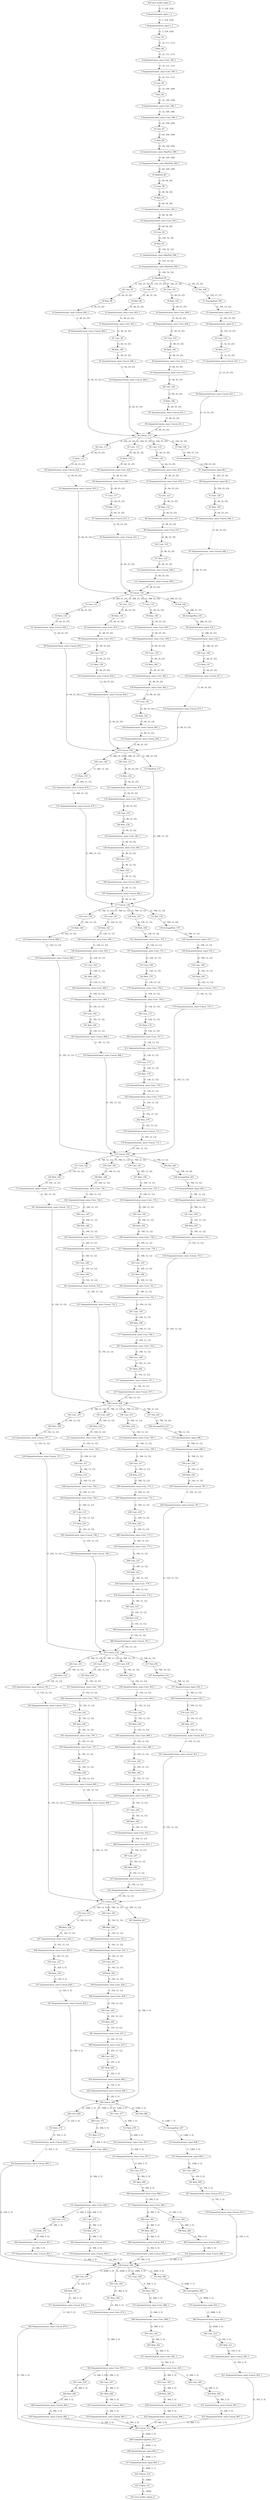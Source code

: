 strict digraph  {
"0 QuantizeLinear_input.1_1" [id=0, type=QuantizeLinear];
"1 DequantizeLinear_input.1_1" [id=1, type=DequantizeLinear];
"2 Conv_83" [id=2, type=Conv];
"3 Relu_84" [id=3, type=Relu];
"4 QuantizeLinear_onnx^^Conv_583_1" [id=4, label="4 QuantizeLinear_onnx::Conv_583_1", type=QuantizeLinear];
"5 DequantizeLinear_onnx^^Conv_583_1" [id=5, label="5 DequantizeLinear_onnx::Conv_583_1", type=DequantizeLinear];
"6 Conv_85" [id=6, type=Conv];
"7 Relu_86" [id=7, type=Relu];
"8 QuantizeLinear_onnx^^Conv_586_1" [id=8, label="8 QuantizeLinear_onnx::Conv_586_1", type=QuantizeLinear];
"9 DequantizeLinear_onnx^^Conv_586_1" [id=9, label="9 DequantizeLinear_onnx::Conv_586_1", type=DequantizeLinear];
"10 Conv_87" [id=10, type=Conv];
"11 Relu_88" [id=11, type=Relu];
"12 QuantizeLinear_onnx^^MaxPool_589_1" [id=12, label="12 QuantizeLinear_onnx::MaxPool_589_1", type=QuantizeLinear];
"13 DequantizeLinear_onnx^^MaxPool_589_1" [id=13, label="13 DequantizeLinear_onnx::MaxPool_589_1", type=DequantizeLinear];
"14 MaxPool_89" [id=14, type=MaxPool];
"15 Conv_90" [id=15, type=Conv];
"16 Relu_91" [id=16, type=Relu];
"17 QuantizeLinear_onnx^^Conv_593_1" [id=17, label="17 QuantizeLinear_onnx::Conv_593_1", type=QuantizeLinear];
"18 DequantizeLinear_onnx^^Conv_593_1" [id=18, label="18 DequantizeLinear_onnx::Conv_593_1", type=DequantizeLinear];
"19 Conv_92" [id=19, type=Conv];
"20 Relu_93" [id=20, type=Relu];
"21 QuantizeLinear_onnx^^MaxPool_596_1" [id=21, label="21 QuantizeLinear_onnx::MaxPool_596_1", type=QuantizeLinear];
"22 DequantizeLinear_onnx^^MaxPool_596_1" [id=22, label="22 DequantizeLinear_onnx::MaxPool_596_1", type=DequantizeLinear];
"23 MaxPool_94" [id=23, type=MaxPool];
"24 Conv_95" [id=24, type=Conv];
"25 Conv_97" [id=25, type=Conv];
"26 Conv_101" [id=26, type=Conv];
"27 Pad_108" [id=27, type=Pad];
"28 Relu_96" [id=28, type=Relu];
"29 Relu_98" [id=29, type=Relu];
"30 Relu_102" [id=30, type=Relu];
"31 AveragePool_109" [id=31, type=AveragePool];
"32 QuantizeLinear_onnx^^Concat_600_1" [id=32, label="32 QuantizeLinear_onnx::Concat_600_1", type=QuantizeLinear];
"33 QuantizeLinear_onnx^^Conv_603_1" [id=33, label="33 QuantizeLinear_onnx::Conv_603_1", type=QuantizeLinear];
"34 QuantizeLinear_onnx^^Conv_609_1" [id=34, label="34 QuantizeLinear_onnx::Conv_609_1", type=QuantizeLinear];
"35 QuantizeLinear_input.52_1" [id=35, type=QuantizeLinear];
"36 DequantizeLinear_onnx^^Concat_600_1" [id=36, label="36 DequantizeLinear_onnx::Concat_600_1", type=DequantizeLinear];
"37 DequantizeLinear_onnx^^Conv_603_1" [id=37, label="37 DequantizeLinear_onnx::Conv_603_1", type=DequantizeLinear];
"38 DequantizeLinear_onnx^^Conv_609_1" [id=38, label="38 DequantizeLinear_onnx::Conv_609_1", type=DequantizeLinear];
"39 DequantizeLinear_input.52_1" [id=39, type=DequantizeLinear];
"40 Concat_112" [id=40, type=Concat];
"41 Conv_99" [id=41, type=Conv];
"42 Conv_103" [id=42, type=Conv];
"43 Conv_110" [id=43, type=Conv];
"44 Conv_113" [id=44, type=Conv];
"45 Conv_115" [id=45, type=Conv];
"46 Conv_119" [id=46, type=Conv];
"47 Pad_126" [id=47, type=Pad];
"48 Relu_100" [id=48, type=Relu];
"49 Relu_104" [id=49, type=Relu];
"50 Relu_111" [id=50, type=Relu];
"51 Relu_114" [id=51, type=Relu];
"52 Relu_116" [id=52, type=Relu];
"53 Relu_120" [id=53, type=Relu];
"54 AveragePool_127" [id=54, type=AveragePool];
"55 QuantizeLinear_onnx^^Concat_606_1" [id=55, label="55 QuantizeLinear_onnx::Concat_606_1", type=QuantizeLinear];
"56 QuantizeLinear_onnx^^Conv_612_1" [id=56, label="56 QuantizeLinear_onnx::Conv_612_1", type=QuantizeLinear];
"57 QuantizeLinear_onnx^^Concat_621_1" [id=57, label="57 QuantizeLinear_onnx::Concat_621_1", type=QuantizeLinear];
"58 QuantizeLinear_onnx^^Concat_625_1" [id=58, label="58 QuantizeLinear_onnx::Concat_625_1", type=QuantizeLinear];
"59 QuantizeLinear_onnx^^Conv_628_1" [id=59, label="59 QuantizeLinear_onnx::Conv_628_1", type=QuantizeLinear];
"60 QuantizeLinear_onnx^^Conv_634_1" [id=60, label="60 QuantizeLinear_onnx::Conv_634_1", type=QuantizeLinear];
"61 QuantizeLinear_input.88_1" [id=61, type=QuantizeLinear];
"62 DequantizeLinear_onnx^^Concat_606_1" [id=62, label="62 DequantizeLinear_onnx::Concat_606_1", type=DequantizeLinear];
"63 DequantizeLinear_onnx^^Conv_612_1" [id=63, label="63 DequantizeLinear_onnx::Conv_612_1", type=DequantizeLinear];
"64 DequantizeLinear_onnx^^Concat_621_1" [id=64, label="64 DequantizeLinear_onnx::Concat_621_1", type=DequantizeLinear];
"65 DequantizeLinear_onnx^^Concat_625_1" [id=65, label="65 DequantizeLinear_onnx::Concat_625_1", type=DequantizeLinear];
"66 DequantizeLinear_onnx^^Conv_628_1" [id=66, label="66 DequantizeLinear_onnx::Conv_628_1", type=DequantizeLinear];
"67 DequantizeLinear_onnx^^Conv_634_1" [id=67, label="67 DequantizeLinear_onnx::Conv_634_1", type=DequantizeLinear];
"68 DequantizeLinear_input.88_1" [id=68, type=DequantizeLinear];
"69 Conv_105" [id=69, type=Conv];
"70 Concat_130" [id=70, type=Concat];
"71 Conv_117" [id=71, type=Conv];
"72 Conv_121" [id=72, type=Conv];
"73 Conv_128" [id=73, type=Conv];
"74 Relu_106" [id=74, type=Relu];
"75 Conv_131" [id=75, type=Conv];
"76 Conv_133" [id=76, type=Conv];
"77 Conv_137" [id=77, type=Conv];
"78 Pad_144" [id=78, type=Pad];
"79 Relu_118" [id=79, type=Relu];
"80 Relu_122" [id=80, type=Relu];
"81 Relu_129" [id=81, type=Relu];
"82 QuantizeLinear_onnx^^Concat_615_1" [id=82, label="82 QuantizeLinear_onnx::Concat_615_1", type=QuantizeLinear];
"83 Relu_132" [id=83, type=Relu];
"84 Relu_134" [id=84, type=Relu];
"85 Relu_138" [id=85, type=Relu];
"86 AveragePool_145" [id=86, type=AveragePool];
"87 QuantizeLinear_onnx^^Concat_631_1" [id=87, label="87 QuantizeLinear_onnx::Concat_631_1", type=QuantizeLinear];
"88 QuantizeLinear_onnx^^Conv_637_1" [id=88, label="88 QuantizeLinear_onnx::Conv_637_1", type=QuantizeLinear];
"89 QuantizeLinear_onnx^^Concat_646_1" [id=89, label="89 QuantizeLinear_onnx::Concat_646_1", type=QuantizeLinear];
"90 DequantizeLinear_onnx^^Concat_615_1" [id=90, label="90 DequantizeLinear_onnx::Concat_615_1", type=DequantizeLinear];
"91 QuantizeLinear_onnx^^Concat_650_1" [id=91, label="91 QuantizeLinear_onnx::Concat_650_1", type=QuantizeLinear];
"92 QuantizeLinear_onnx^^Conv_653_1" [id=92, label="92 QuantizeLinear_onnx::Conv_653_1", type=QuantizeLinear];
"93 QuantizeLinear_onnx^^Conv_659_1" [id=93, label="93 QuantizeLinear_onnx::Conv_659_1", type=QuantizeLinear];
"94 QuantizeLinear_input.124_1" [id=94, type=QuantizeLinear];
"95 DequantizeLinear_onnx^^Concat_631_1" [id=95, label="95 DequantizeLinear_onnx::Concat_631_1", type=DequantizeLinear];
"96 DequantizeLinear_onnx^^Conv_637_1" [id=96, label="96 DequantizeLinear_onnx::Conv_637_1", type=DequantizeLinear];
"97 DequantizeLinear_onnx^^Concat_646_1" [id=97, label="97 DequantizeLinear_onnx::Concat_646_1", type=DequantizeLinear];
"98 DequantizeLinear_onnx^^Concat_650_1" [id=98, label="98 DequantizeLinear_onnx::Concat_650_1", type=DequantizeLinear];
"99 DequantizeLinear_onnx^^Conv_653_1" [id=99, label="99 DequantizeLinear_onnx::Conv_653_1", type=DequantizeLinear];
"100 DequantizeLinear_onnx^^Conv_659_1" [id=100, label="100 DequantizeLinear_onnx::Conv_659_1", type=DequantizeLinear];
"101 DequantizeLinear_input.124_1" [id=101, type=DequantizeLinear];
"102 Conv_123" [id=102, type=Conv];
"103 Concat_148" [id=103, type=Concat];
"104 Conv_135" [id=104, type=Conv];
"105 Conv_139" [id=105, type=Conv];
"106 Conv_146" [id=106, type=Conv];
"107 Relu_124" [id=107, type=Relu];
"108 Conv_149" [id=108, type=Conv];
"109 Conv_151" [id=109, type=Conv];
"110 MaxPool_157" [id=110, type=MaxPool];
"111 Relu_136" [id=111, type=Relu];
"112 Relu_140" [id=112, type=Relu];
"113 Relu_147" [id=113, type=Relu];
"114 QuantizeLinear_onnx^^Concat_640_1" [id=114, label="114 QuantizeLinear_onnx::Concat_640_1", type=QuantizeLinear];
"115 Relu_150" [id=115, type=Relu];
"116 Relu_152" [id=116, type=Relu];
"117 Concat_158" [id=117, type=Concat];
"118 QuantizeLinear_onnx^^Concat_656_1" [id=118, label="118 QuantizeLinear_onnx::Concat_656_1", type=QuantizeLinear];
"119 QuantizeLinear_onnx^^Conv_662_1" [id=119, label="119 QuantizeLinear_onnx::Conv_662_1", type=QuantizeLinear];
"120 QuantizeLinear_onnx^^Concat_671_1" [id=120, label="120 QuantizeLinear_onnx::Concat_671_1", type=QuantizeLinear];
"121 DequantizeLinear_onnx^^Concat_640_1" [id=121, label="121 DequantizeLinear_onnx::Concat_640_1", type=DequantizeLinear];
"122 QuantizeLinear_onnx^^Concat_675_1" [id=122, label="122 QuantizeLinear_onnx::Concat_675_1", type=QuantizeLinear];
"123 QuantizeLinear_onnx^^Conv_678_1" [id=123, label="123 QuantizeLinear_onnx::Conv_678_1", type=QuantizeLinear];
"124 Conv_159" [id=124, type=Conv];
"125 Conv_161" [id=125, type=Conv];
"126 Conv_167" [id=126, type=Conv];
"127 Pad_178" [id=127, type=Pad];
"128 DequantizeLinear_onnx^^Concat_656_1" [id=128, label="128 DequantizeLinear_onnx::Concat_656_1", type=DequantizeLinear];
"129 DequantizeLinear_onnx^^Conv_662_1" [id=129, label="129 DequantizeLinear_onnx::Conv_662_1", type=DequantizeLinear];
"130 DequantizeLinear_onnx^^Concat_671_1" [id=130, label="130 DequantizeLinear_onnx::Concat_671_1", type=DequantizeLinear];
"131 DequantizeLinear_onnx^^Concat_675_1" [id=131, label="131 DequantizeLinear_onnx::Concat_675_1", type=DequantizeLinear];
"132 DequantizeLinear_onnx^^Conv_678_1" [id=132, label="132 DequantizeLinear_onnx::Conv_678_1", type=DequantizeLinear];
"133 Relu_160" [id=133, type=Relu];
"134 Relu_162" [id=134, type=Relu];
"135 Relu_168" [id=135, type=Relu];
"136 AveragePool_179" [id=136, type=AveragePool];
"137 Conv_141" [id=137, type=Conv];
"138 Conv_153" [id=138, type=Conv];
"139 QuantizeLinear_onnx^^Concat_689_1" [id=139, label="139 QuantizeLinear_onnx::Concat_689_1", type=QuantizeLinear];
"140 QuantizeLinear_onnx^^Conv_692_1" [id=140, label="140 QuantizeLinear_onnx::Conv_692_1", type=QuantizeLinear];
"141 QuantizeLinear_onnx^^Conv_701_1" [id=141, label="141 QuantizeLinear_onnx::Conv_701_1", type=QuantizeLinear];
"142 QuantizeLinear_input.192_1" [id=142, type=QuantizeLinear];
"143 Relu_142" [id=143, type=Relu];
"144 Relu_154" [id=144, type=Relu];
"145 DequantizeLinear_onnx^^Concat_689_1" [id=145, label="145 DequantizeLinear_onnx::Concat_689_1", type=DequantizeLinear];
"146 DequantizeLinear_onnx^^Conv_692_1" [id=146, label="146 DequantizeLinear_onnx::Conv_692_1", type=DequantizeLinear];
"147 DequantizeLinear_onnx^^Conv_701_1" [id=147, label="147 DequantizeLinear_onnx::Conv_701_1", type=DequantizeLinear];
"148 DequantizeLinear_input.192_1" [id=148, type=DequantizeLinear];
"149 QuantizeLinear_onnx^^Concat_665_1" [id=149, label="149 QuantizeLinear_onnx::Concat_665_1", type=QuantizeLinear];
"150 QuantizeLinear_onnx^^Conv_681_1" [id=150, label="150 QuantizeLinear_onnx::Conv_681_1", type=QuantizeLinear];
"151 Concat_182" [id=151, type=Concat];
"152 Conv_163" [id=152, type=Conv];
"153 Conv_169" [id=153, type=Conv];
"154 Conv_180" [id=154, type=Conv];
"155 DequantizeLinear_onnx^^Concat_665_1" [id=155, label="155 DequantizeLinear_onnx::Concat_665_1", type=DequantizeLinear];
"156 DequantizeLinear_onnx^^Conv_681_1" [id=156, label="156 DequantizeLinear_onnx::Conv_681_1", type=DequantizeLinear];
"157 Conv_183" [id=157, type=Conv];
"158 Conv_185" [id=158, type=Conv];
"159 Conv_191" [id=159, type=Conv];
"160 Pad_202" [id=160, type=Pad];
"161 Relu_164" [id=161, type=Relu];
"162 Relu_170" [id=162, type=Relu];
"163 Relu_181" [id=163, type=Relu];
"164 Conv_155" [id=164, type=Conv];
"165 Relu_184" [id=165, type=Relu];
"166 Relu_186" [id=166, type=Relu];
"167 Relu_192" [id=167, type=Relu];
"168 AveragePool_203" [id=168, type=AveragePool];
"169 QuantizeLinear_onnx^^Conv_695_1" [id=169, label="169 QuantizeLinear_onnx::Conv_695_1", type=QuantizeLinear];
"170 QuantizeLinear_onnx^^Conv_704_1" [id=170, label="170 QuantizeLinear_onnx::Conv_704_1", type=QuantizeLinear];
"171 QuantizeLinear_onnx^^Concat_719_1" [id=171, label="171 QuantizeLinear_onnx::Concat_719_1", type=QuantizeLinear];
"172 Relu_156" [id=172, type=Relu];
"173 QuantizeLinear_onnx^^Concat_723_1" [id=173, label="173 QuantizeLinear_onnx::Concat_723_1", type=QuantizeLinear];
"174 QuantizeLinear_onnx^^Conv_726_1" [id=174, label="174 QuantizeLinear_onnx::Conv_726_1", type=QuantizeLinear];
"175 QuantizeLinear_onnx^^Conv_735_1" [id=175, label="175 QuantizeLinear_onnx::Conv_735_1", type=QuantizeLinear];
"176 QuantizeLinear_input.240_1" [id=176, type=QuantizeLinear];
"177 DequantizeLinear_onnx^^Conv_695_1" [id=177, label="177 DequantizeLinear_onnx::Conv_695_1", type=DequantizeLinear];
"178 DequantizeLinear_onnx^^Conv_704_1" [id=178, label="178 DequantizeLinear_onnx::Conv_704_1", type=DequantizeLinear];
"179 DequantizeLinear_onnx^^Concat_719_1" [id=179, label="179 DequantizeLinear_onnx::Concat_719_1", type=DequantizeLinear];
"180 QuantizeLinear_onnx^^Concat_684_1" [id=180, label="180 QuantizeLinear_onnx::Concat_684_1", type=QuantizeLinear];
"181 DequantizeLinear_onnx^^Concat_723_1" [id=181, label="181 DequantizeLinear_onnx::Concat_723_1", type=DequantizeLinear];
"182 DequantizeLinear_onnx^^Conv_726_1" [id=182, label="182 DequantizeLinear_onnx::Conv_726_1", type=DequantizeLinear];
"183 DequantizeLinear_onnx^^Conv_735_1" [id=183, label="183 DequantizeLinear_onnx::Conv_735_1", type=DequantizeLinear];
"184 DequantizeLinear_input.240_1" [id=184, type=DequantizeLinear];
"185 Conv_165" [id=185, type=Conv];
"186 Conv_171" [id=186, type=Conv];
"187 DequantizeLinear_onnx^^Concat_684_1" [id=187, label="187 DequantizeLinear_onnx::Concat_684_1", type=DequantizeLinear];
"188 Concat_206" [id=188, type=Concat];
"189 Conv_187" [id=189, type=Conv];
"190 Conv_193" [id=190, type=Conv];
"191 Conv_204" [id=191, type=Conv];
"192 Relu_166" [id=192, type=Relu];
"193 Relu_172" [id=193, type=Relu];
"194 Conv_207" [id=194, type=Conv];
"195 Conv_209" [id=195, type=Conv];
"196 Conv_215" [id=196, type=Conv];
"197 Pad_226" [id=197, type=Pad];
"198 Relu_188" [id=198, type=Relu];
"199 Relu_194" [id=199, type=Relu];
"200 Relu_205" [id=200, type=Relu];
"201 QuantizeLinear_onnx^^Concat_698_1" [id=201, label="201 QuantizeLinear_onnx::Concat_698_1", type=QuantizeLinear];
"202 QuantizeLinear_onnx^^Conv_707_1" [id=202, label="202 QuantizeLinear_onnx::Conv_707_1", type=QuantizeLinear];
"203 Relu_208" [id=203, type=Relu];
"204 Relu_210" [id=204, type=Relu];
"205 Relu_216" [id=205, type=Relu];
"206 AveragePool_227" [id=206, type=AveragePool];
"207 QuantizeLinear_onnx^^Conv_729_1" [id=207, label="207 QuantizeLinear_onnx::Conv_729_1", type=QuantizeLinear];
"208 QuantizeLinear_onnx^^Conv_738_1" [id=208, label="208 QuantizeLinear_onnx::Conv_738_1", type=QuantizeLinear];
"209 QuantizeLinear_onnx^^Concat_753_1" [id=209, label="209 QuantizeLinear_onnx::Concat_753_1", type=QuantizeLinear];
"210 DequantizeLinear_onnx^^Concat_698_1" [id=210, label="210 DequantizeLinear_onnx::Concat_698_1", type=DequantizeLinear];
"211 DequantizeLinear_onnx^^Conv_707_1" [id=211, label="211 DequantizeLinear_onnx::Conv_707_1", type=DequantizeLinear];
"212 QuantizeLinear_onnx^^Concat_757_1" [id=212, label="212 QuantizeLinear_onnx::Concat_757_1", type=QuantizeLinear];
"213 QuantizeLinear_onnx^^Conv_760_1" [id=213, label="213 QuantizeLinear_onnx::Conv_760_1", type=QuantizeLinear];
"214 QuantizeLinear_onnx^^Conv_769_1" [id=214, label="214 QuantizeLinear_onnx::Conv_769_1", type=QuantizeLinear];
"215 QuantizeLinear_input.288_1" [id=215, type=QuantizeLinear];
"216 DequantizeLinear_onnx^^Conv_729_1" [id=216, label="216 DequantizeLinear_onnx::Conv_729_1", type=DequantizeLinear];
"217 DequantizeLinear_onnx^^Conv_738_1" [id=217, label="217 DequantizeLinear_onnx::Conv_738_1", type=DequantizeLinear];
"218 DequantizeLinear_onnx^^Concat_753_1" [id=218, label="218 DequantizeLinear_onnx::Concat_753_1", type=DequantizeLinear];
"219 Conv_173" [id=219, type=Conv];
"220 DequantizeLinear_onnx^^Concat_757_1" [id=220, label="220 DequantizeLinear_onnx::Concat_757_1", type=DequantizeLinear];
"221 DequantizeLinear_onnx^^Conv_760_1" [id=221, label="221 DequantizeLinear_onnx::Conv_760_1", type=DequantizeLinear];
"222 DequantizeLinear_onnx^^Conv_769_1" [id=222, label="222 DequantizeLinear_onnx::Conv_769_1", type=DequantizeLinear];
"223 DequantizeLinear_input.288_1" [id=223, type=DequantizeLinear];
"224 Conv_189" [id=224, type=Conv];
"225 Conv_195" [id=225, type=Conv];
"226 Relu_174" [id=226, type=Relu];
"227 Concat_230" [id=227, type=Concat];
"228 Conv_211" [id=228, type=Conv];
"229 Conv_217" [id=229, type=Conv];
"230 Conv_228" [id=230, type=Conv];
"231 Relu_190" [id=231, type=Relu];
"232 Relu_196" [id=232, type=Relu];
"233 QuantizeLinear_onnx^^Conv_710_1" [id=233, label="233 QuantizeLinear_onnx::Conv_710_1", type=QuantizeLinear];
"234 Conv_231" [id=234, type=Conv];
"235 Conv_233" [id=235, type=Conv];
"236 Conv_239" [id=236, type=Conv];
"237 Pad_250" [id=237, type=Pad];
"238 Relu_212" [id=238, type=Relu];
"239 Relu_218" [id=239, type=Relu];
"240 Relu_229" [id=240, type=Relu];
"241 QuantizeLinear_onnx^^Concat_732_1" [id=241, label="241 QuantizeLinear_onnx::Concat_732_1", type=QuantizeLinear];
"242 QuantizeLinear_onnx^^Conv_741_1" [id=242, label="242 QuantizeLinear_onnx::Conv_741_1", type=QuantizeLinear];
"243 DequantizeLinear_onnx^^Conv_710_1" [id=243, label="243 DequantizeLinear_onnx::Conv_710_1", type=DequantizeLinear];
"244 Relu_232" [id=244, type=Relu];
"245 Relu_234" [id=245, type=Relu];
"246 Relu_240" [id=246, type=Relu];
"247 AveragePool_251" [id=247, type=AveragePool];
"248 QuantizeLinear_onnx^^Conv_763_1" [id=248, label="248 QuantizeLinear_onnx::Conv_763_1", type=QuantizeLinear];
"249 QuantizeLinear_onnx^^Conv_772_1" [id=249, label="249 QuantizeLinear_onnx::Conv_772_1", type=QuantizeLinear];
"250 QuantizeLinear_onnx^^Concat_787_1" [id=250, label="250 QuantizeLinear_onnx::Concat_787_1", type=QuantizeLinear];
"251 DequantizeLinear_onnx^^Concat_732_1" [id=251, label="251 DequantizeLinear_onnx::Concat_732_1", type=DequantizeLinear];
"252 DequantizeLinear_onnx^^Conv_741_1" [id=252, label="252 DequantizeLinear_onnx::Conv_741_1", type=DequantizeLinear];
"253 Conv_175" [id=253, type=Conv];
"254 QuantizeLinear_onnx^^Concat_791_1" [id=254, label="254 QuantizeLinear_onnx::Concat_791_1", type=QuantizeLinear];
"255 QuantizeLinear_onnx^^Conv_794_1" [id=255, label="255 QuantizeLinear_onnx::Conv_794_1", type=QuantizeLinear];
"256 QuantizeLinear_onnx^^Conv_803_1" [id=256, label="256 QuantizeLinear_onnx::Conv_803_1", type=QuantizeLinear];
"257 QuantizeLinear_input.336_1" [id=257, type=QuantizeLinear];
"258 DequantizeLinear_onnx^^Conv_763_1" [id=258, label="258 DequantizeLinear_onnx::Conv_763_1", type=DequantizeLinear];
"259 DequantizeLinear_onnx^^Conv_772_1" [id=259, label="259 DequantizeLinear_onnx::Conv_772_1", type=DequantizeLinear];
"260 DequantizeLinear_onnx^^Concat_787_1" [id=260, label="260 DequantizeLinear_onnx::Concat_787_1", type=DequantizeLinear];
"261 Conv_197" [id=261, type=Conv];
"262 Relu_176" [id=262, type=Relu];
"263 DequantizeLinear_onnx^^Concat_791_1" [id=263, label="263 DequantizeLinear_onnx::Concat_791_1", type=DequantizeLinear];
"264 DequantizeLinear_onnx^^Conv_794_1" [id=264, label="264 DequantizeLinear_onnx::Conv_794_1", type=DequantizeLinear];
"265 DequantizeLinear_onnx^^Conv_803_1" [id=265, label="265 DequantizeLinear_onnx::Conv_803_1", type=DequantizeLinear];
"266 DequantizeLinear_input.336_1" [id=266, type=DequantizeLinear];
"267 Conv_213" [id=267, type=Conv];
"268 Conv_219" [id=268, type=Conv];
"269 Relu_198" [id=269, type=Relu];
"270 QuantizeLinear_onnx^^Concat_713_1" [id=270, label="270 QuantizeLinear_onnx::Concat_713_1", type=QuantizeLinear];
"271 Concat_254" [id=271, type=Concat];
"272 Conv_235" [id=272, type=Conv];
"273 Conv_241" [id=273, type=Conv];
"274 Conv_252" [id=274, type=Conv];
"275 Relu_214" [id=275, type=Relu];
"276 Relu_220" [id=276, type=Relu];
"277 QuantizeLinear_onnx^^Conv_744_1" [id=277, label="277 QuantizeLinear_onnx::Conv_744_1", type=QuantizeLinear];
"278 DequantizeLinear_onnx^^Concat_713_1" [id=278, label="278 DequantizeLinear_onnx::Concat_713_1", type=DequantizeLinear];
"279 Conv_255" [id=279, type=Conv];
"280 Conv_259" [id=280, type=Conv];
"281 MaxPool_267" [id=281, type=MaxPool];
"282 Relu_236" [id=282, type=Relu];
"283 Relu_242" [id=283, type=Relu];
"284 Relu_253" [id=284, type=Relu];
"285 QuantizeLinear_onnx^^Concat_766_1" [id=285, label="285 QuantizeLinear_onnx::Concat_766_1", type=QuantizeLinear];
"286 QuantizeLinear_onnx^^Conv_775_1" [id=286, label="286 QuantizeLinear_onnx::Conv_775_1", type=QuantizeLinear];
"287 DequantizeLinear_onnx^^Conv_744_1" [id=287, label="287 DequantizeLinear_onnx::Conv_744_1", type=DequantizeLinear];
"288 Relu_256" [id=288, type=Relu];
"289 Relu_260" [id=289, type=Relu];
"290 Concat_268" [id=290, type=Concat];
"291 QuantizeLinear_onnx^^Conv_797_1" [id=291, label="291 QuantizeLinear_onnx::Conv_797_1", type=QuantizeLinear];
"292 QuantizeLinear_onnx^^Conv_806_1" [id=292, label="292 QuantizeLinear_onnx::Conv_806_1", type=QuantizeLinear];
"293 QuantizeLinear_onnx^^Concat_821_1" [id=293, label="293 QuantizeLinear_onnx::Concat_821_1", type=QuantizeLinear];
"294 DequantizeLinear_onnx^^Concat_766_1" [id=294, label="294 DequantizeLinear_onnx::Concat_766_1", type=DequantizeLinear];
"295 DequantizeLinear_onnx^^Conv_775_1" [id=295, label="295 DequantizeLinear_onnx::Conv_775_1", type=DequantizeLinear];
"296 Conv_199" [id=296, type=Conv];
"297 QuantizeLinear_onnx^^Conv_825_1" [id=297, label="297 QuantizeLinear_onnx::Conv_825_1", type=QuantizeLinear];
"298 QuantizeLinear_onnx^^Conv_831_1" [id=298, label="298 QuantizeLinear_onnx::Conv_831_1", type=QuantizeLinear];
"299 Conv_269" [id=299, type=Conv];
"300 Conv_271" [id=300, type=Conv];
"301 Conv_277" [id=301, type=Conv];
"302 Pad_286" [id=302, type=Pad];
"303 DequantizeLinear_onnx^^Conv_797_1" [id=303, label="303 DequantizeLinear_onnx::Conv_797_1", type=DequantizeLinear];
"304 DequantizeLinear_onnx^^Conv_806_1" [id=304, label="304 DequantizeLinear_onnx::Conv_806_1", type=DequantizeLinear];
"305 DequantizeLinear_onnx^^Concat_821_1" [id=305, label="305 DequantizeLinear_onnx::Concat_821_1", type=DequantizeLinear];
"306 Conv_221" [id=306, type=Conv];
"307 Relu_200" [id=307, type=Relu];
"308 DequantizeLinear_onnx^^Conv_825_1" [id=308, label="308 DequantizeLinear_onnx::Conv_825_1", type=DequantizeLinear];
"309 DequantizeLinear_onnx^^Conv_831_1" [id=309, label="309 DequantizeLinear_onnx::Conv_831_1", type=DequantizeLinear];
"310 Relu_270" [id=310, type=Relu];
"311 Relu_272" [id=311, type=Relu];
"312 Relu_278" [id=312, type=Relu];
"313 AveragePool_287" [id=313, type=AveragePool];
"314 Conv_237" [id=314, type=Conv];
"315 Conv_243" [id=315, type=Conv];
"316 Relu_222" [id=316, type=Relu];
"317 QuantizeLinear_onnx^^Concat_747_1" [id=317, label="317 QuantizeLinear_onnx::Concat_747_1", type=QuantizeLinear];
"318 Conv_257" [id=318, type=Conv];
"319 Conv_261" [id=319, type=Conv];
"320 QuantizeLinear_onnx^^Concat_845_1" [id=320, label="320 QuantizeLinear_onnx::Concat_845_1", type=QuantizeLinear];
"321 QuantizeLinear_onnx^^Conv_848_1" [id=321, label="321 QuantizeLinear_onnx::Conv_848_1", type=QuantizeLinear];
"322 QuantizeLinear_onnx^^Conv_857_1" [id=322, label="322 QuantizeLinear_onnx::Conv_857_1", type=QuantizeLinear];
"323 QuantizeLinear_input.408_1" [id=323, type=QuantizeLinear];
"324 Relu_238" [id=324, type=Relu];
"325 Relu_244" [id=325, type=Relu];
"326 QuantizeLinear_onnx^^Conv_778_1" [id=326, label="326 QuantizeLinear_onnx::Conv_778_1", type=QuantizeLinear];
"327 DequantizeLinear_onnx^^Concat_747_1" [id=327, label="327 DequantizeLinear_onnx::Concat_747_1", type=DequantizeLinear];
"328 Relu_258" [id=328, type=Relu];
"329 Relu_262" [id=329, type=Relu];
"330 DequantizeLinear_onnx^^Concat_845_1" [id=330, label="330 DequantizeLinear_onnx::Concat_845_1", type=DequantizeLinear];
"331 DequantizeLinear_onnx^^Conv_848_1" [id=331, label="331 DequantizeLinear_onnx::Conv_848_1", type=DequantizeLinear];
"332 DequantizeLinear_onnx^^Conv_857_1" [id=332, label="332 DequantizeLinear_onnx::Conv_857_1", type=DequantizeLinear];
"333 DequantizeLinear_input.408_1" [id=333, type=DequantizeLinear];
"334 QuantizeLinear_onnx^^Concat_800_1" [id=334, label="334 QuantizeLinear_onnx::Concat_800_1", type=QuantizeLinear];
"335 QuantizeLinear_onnx^^Conv_809_1" [id=335, label="335 QuantizeLinear_onnx::Conv_809_1", type=QuantizeLinear];
"336 DequantizeLinear_onnx^^Conv_778_1" [id=336, label="336 DequantizeLinear_onnx::Conv_778_1", type=DequantizeLinear];
"337 QuantizeLinear_onnx^^Concat_828_1" [id=337, label="337 QuantizeLinear_onnx::Concat_828_1", type=QuantizeLinear];
"338 QuantizeLinear_onnx^^Conv_834_1" [id=338, label="338 QuantizeLinear_onnx::Conv_834_1", type=QuantizeLinear];
"339 Concat_290" [id=339, type=Concat];
"340 Conv_273" [id=340, type=Conv];
"341 Conv_275" [id=341, type=Conv];
"342 Conv_279" [id=342, type=Conv];
"343 Conv_288" [id=343, type=Conv];
"344 DequantizeLinear_onnx^^Concat_800_1" [id=344, label="344 DequantizeLinear_onnx::Concat_800_1", type=DequantizeLinear];
"345 DequantizeLinear_onnx^^Conv_809_1" [id=345, label="345 DequantizeLinear_onnx::Conv_809_1", type=DequantizeLinear];
"346 Conv_223" [id=346, type=Conv];
"347 DequantizeLinear_onnx^^Concat_828_1" [id=347, label="347 DequantizeLinear_onnx::Concat_828_1", type=DequantizeLinear];
"348 DequantizeLinear_onnx^^Conv_834_1" [id=348, label="348 DequantizeLinear_onnx::Conv_834_1", type=DequantizeLinear];
"349 Conv_291" [id=349, type=Conv];
"350 Conv_293" [id=350, type=Conv];
"351 Conv_299" [id=351, type=Conv];
"352 Pad_308" [id=352, type=Pad];
"353 Relu_274" [id=353, type=Relu];
"354 Relu_276" [id=354, type=Relu];
"355 Relu_280" [id=355, type=Relu];
"356 Relu_289" [id=356, type=Relu];
"357 Conv_245" [id=357, type=Conv];
"358 Relu_224" [id=358, type=Relu];
"359 Conv_263" [id=359, type=Conv];
"360 Relu_292" [id=360, type=Relu];
"361 Relu_294" [id=361, type=Relu];
"362 Relu_300" [id=362, type=Relu];
"363 AveragePool_309" [id=363, type=AveragePool];
"364 QuantizeLinear_onnx^^Concat_851_1" [id=364, label="364 QuantizeLinear_onnx::Concat_851_1", type=QuantizeLinear];
"365 QuantizeLinear_onnx^^Concat_854_1" [id=365, label="365 QuantizeLinear_onnx::Concat_854_1", type=QuantizeLinear];
"366 QuantizeLinear_onnx^^Conv_860_1" [id=366, label="366 QuantizeLinear_onnx::Conv_860_1", type=QuantizeLinear];
"367 QuantizeLinear_onnx^^Concat_872_1" [id=367, label="367 QuantizeLinear_onnx::Concat_872_1", type=QuantizeLinear];
"368 Relu_246" [id=368, type=Relu];
"369 QuantizeLinear_onnx^^Concat_781_1" [id=369, label="369 QuantizeLinear_onnx::Concat_781_1", type=QuantizeLinear];
"370 Relu_264" [id=370, type=Relu];
"371 QuantizeLinear_onnx^^Concat_876_1" [id=371, label="371 QuantizeLinear_onnx::Concat_876_1", type=QuantizeLinear];
"372 QuantizeLinear_onnx^^Conv_879_1" [id=372, label="372 QuantizeLinear_onnx::Conv_879_1", type=QuantizeLinear];
"373 QuantizeLinear_onnx^^Conv_888_1" [id=373, label="373 QuantizeLinear_onnx::Conv_888_1", type=QuantizeLinear];
"374 QuantizeLinear_input.452_1" [id=374, type=QuantizeLinear];
"375 DequantizeLinear_onnx^^Concat_851_1" [id=375, label="375 DequantizeLinear_onnx::Concat_851_1", type=DequantizeLinear];
"376 DequantizeLinear_onnx^^Concat_854_1" [id=376, label="376 DequantizeLinear_onnx::Concat_854_1", type=DequantizeLinear];
"377 DequantizeLinear_onnx^^Conv_860_1" [id=377, label="377 DequantizeLinear_onnx::Conv_860_1", type=DequantizeLinear];
"378 DequantizeLinear_onnx^^Concat_872_1" [id=378, label="378 DequantizeLinear_onnx::Concat_872_1", type=DequantizeLinear];
"379 QuantizeLinear_onnx^^Conv_812_1" [id=379, label="379 QuantizeLinear_onnx::Conv_812_1", type=QuantizeLinear];
"380 DequantizeLinear_onnx^^Concat_781_1" [id=380, label="380 DequantizeLinear_onnx::Concat_781_1", type=DequantizeLinear];
"381 QuantizeLinear_onnx^^Conv_837_1" [id=381, label="381 QuantizeLinear_onnx::Conv_837_1", type=QuantizeLinear];
"382 DequantizeLinear_onnx^^Concat_876_1" [id=382, label="382 DequantizeLinear_onnx::Concat_876_1", type=DequantizeLinear];
"383 DequantizeLinear_onnx^^Conv_879_1" [id=383, label="383 DequantizeLinear_onnx::Conv_879_1", type=DequantizeLinear];
"384 DequantizeLinear_onnx^^Conv_888_1" [id=384, label="384 DequantizeLinear_onnx::Conv_888_1", type=DequantizeLinear];
"385 DequantizeLinear_input.452_1" [id=385, type=DequantizeLinear];
"386 Conv_281" [id=386, type=Conv];
"387 Conv_283" [id=387, type=Conv];
"388 DequantizeLinear_onnx^^Conv_812_1" [id=388, label="388 DequantizeLinear_onnx::Conv_812_1", type=DequantizeLinear];
"389 DequantizeLinear_onnx^^Conv_837_1" [id=389, label="389 DequantizeLinear_onnx::Conv_837_1", type=DequantizeLinear];
"390 Concat_312" [id=390, type=Concat];
"391 Conv_295" [id=391, type=Conv];
"392 Conv_297" [id=392, type=Conv];
"393 Conv_301" [id=393, type=Conv];
"394 Conv_310" [id=394, type=Conv];
"395 Relu_282" [id=395, type=Relu];
"396 Relu_284" [id=396, type=Relu];
"397 Conv_247" [id=397, type=Conv];
"398 Conv_265" [id=398, type=Conv];
"399 GlobalAveragePool_313" [id=399, type=GlobalAveragePool];
"400 Relu_296" [id=400, type=Relu];
"401 Relu_298" [id=401, type=Relu];
"402 Relu_302" [id=402, type=Relu];
"403 Relu_311" [id=403, type=Relu];
"404 QuantizeLinear_onnx^^Concat_863_1" [id=404, label="404 QuantizeLinear_onnx::Concat_863_1", type=QuantizeLinear];
"405 QuantizeLinear_onnx^^Concat_866_1" [id=405, label="405 QuantizeLinear_onnx::Concat_866_1", type=QuantizeLinear];
"406 Relu_248" [id=406, type=Relu];
"407 Relu_266" [id=407, type=Relu];
"408 QuantizeLinear_input.464_1" [id=408, type=QuantizeLinear];
"409 QuantizeLinear_onnx^^Concat_882_1" [id=409, label="409 QuantizeLinear_onnx::Concat_882_1", type=QuantizeLinear];
"410 QuantizeLinear_onnx^^Concat_885_1" [id=410, label="410 QuantizeLinear_onnx::Concat_885_1", type=QuantizeLinear];
"411 QuantizeLinear_onnx^^Conv_891_1" [id=411, label="411 QuantizeLinear_onnx::Conv_891_1", type=QuantizeLinear];
"412 QuantizeLinear_onnx^^Concat_903_1" [id=412, label="412 QuantizeLinear_onnx::Concat_903_1", type=QuantizeLinear];
"413 DequantizeLinear_onnx^^Concat_863_1" [id=413, label="413 DequantizeLinear_onnx::Concat_863_1", type=DequantizeLinear];
"414 DequantizeLinear_onnx^^Concat_866_1" [id=414, label="414 DequantizeLinear_onnx::Concat_866_1", type=DequantizeLinear];
"415 QuantizeLinear_onnx^^Concat_815_1" [id=415, label="415 QuantizeLinear_onnx::Concat_815_1", type=QuantizeLinear];
"416 QuantizeLinear_onnx^^Concat_840_1" [id=416, label="416 QuantizeLinear_onnx::Concat_840_1", type=QuantizeLinear];
"417 DequantizeLinear_input.464_1" [id=417, type=DequantizeLinear];
"418 DequantizeLinear_onnx^^Concat_882_1" [id=418, label="418 DequantizeLinear_onnx::Concat_882_1", type=DequantizeLinear];
"419 DequantizeLinear_onnx^^Concat_885_1" [id=419, label="419 DequantizeLinear_onnx::Concat_885_1", type=DequantizeLinear];
"420 DequantizeLinear_onnx^^Conv_891_1" [id=420, label="420 DequantizeLinear_onnx::Conv_891_1", type=DequantizeLinear];
"421 DequantizeLinear_onnx^^Concat_903_1" [id=421, label="421 DequantizeLinear_onnx::Concat_903_1", type=DequantizeLinear];
"422 DequantizeLinear_onnx^^Concat_815_1" [id=422, label="422 DequantizeLinear_onnx::Concat_815_1", type=DequantizeLinear];
"423 DequantizeLinear_onnx^^Concat_840_1" [id=423, label="423 DequantizeLinear_onnx::Concat_840_1", type=DequantizeLinear];
"424 Flatten_314" [id=424, type=Flatten];
"425 Conv_303" [id=425, type=Conv];
"426 Conv_305" [id=426, type=Conv];
"427 Gemm_315" [id=427, type=Gemm];
"428 Relu_304" [id=428, type=Relu];
"429 Relu_306" [id=429, type=Relu];
"430 QuantizeLinear_onnx^^Concat_894_1" [id=430, label="430 QuantizeLinear_onnx::Concat_894_1", type=QuantizeLinear];
"431 QuantizeLinear_onnx^^Concat_897_1" [id=431, label="431 QuantizeLinear_onnx::Concat_897_1", type=QuantizeLinear];
"432 DequantizeLinear_onnx^^Concat_894_1" [id=432, label="432 DequantizeLinear_onnx::Concat_894_1", type=DequantizeLinear];
"433 DequantizeLinear_onnx^^Concat_897_1" [id=433, label="433 DequantizeLinear_onnx::Concat_897_1", type=DequantizeLinear];
"434 nncf_model_input_0" [id=434, type=nncf_model_input];
"435 nncf_model_output_0" [id=435, type=nncf_model_output];
"0 QuantizeLinear_input.1_1" -> "1 DequantizeLinear_input.1_1"  [label="[1, 3, 224, 224]", style=dashed];
"1 DequantizeLinear_input.1_1" -> "2 Conv_83"  [label="[1, 3, 224, 224]", style=solid];
"2 Conv_83" -> "3 Relu_84"  [label="[1, 32, 111, 111]", style=solid];
"3 Relu_84" -> "4 QuantizeLinear_onnx^^Conv_583_1"  [label="[1, 32, 111, 111]", style=solid];
"4 QuantizeLinear_onnx^^Conv_583_1" -> "5 DequantizeLinear_onnx^^Conv_583_1"  [label="[1, 32, 111, 111]", style=dashed];
"5 DequantizeLinear_onnx^^Conv_583_1" -> "6 Conv_85"  [label="[1, 32, 111, 111]", style=solid];
"6 Conv_85" -> "7 Relu_86"  [label="[1, 32, 109, 109]", style=solid];
"7 Relu_86" -> "8 QuantizeLinear_onnx^^Conv_586_1"  [label="[1, 32, 109, 109]", style=solid];
"8 QuantizeLinear_onnx^^Conv_586_1" -> "9 DequantizeLinear_onnx^^Conv_586_1"  [label="[1, 32, 109, 109]", style=dashed];
"9 DequantizeLinear_onnx^^Conv_586_1" -> "10 Conv_87"  [label="[1, 32, 109, 109]", style=solid];
"10 Conv_87" -> "11 Relu_88"  [label="[1, 64, 109, 109]", style=solid];
"11 Relu_88" -> "12 QuantizeLinear_onnx^^MaxPool_589_1"  [label="[1, 64, 109, 109]", style=solid];
"12 QuantizeLinear_onnx^^MaxPool_589_1" -> "13 DequantizeLinear_onnx^^MaxPool_589_1"  [label="[1, 64, 109, 109]", style=dashed];
"13 DequantizeLinear_onnx^^MaxPool_589_1" -> "14 MaxPool_89"  [label="[1, 64, 109, 109]", style=solid];
"14 MaxPool_89" -> "15 Conv_90"  [label="[1, 64, 54, 54]", style=solid];
"15 Conv_90" -> "16 Relu_91"  [label="[1, 80, 54, 54]", style=solid];
"16 Relu_91" -> "17 QuantizeLinear_onnx^^Conv_593_1"  [label="[1, 80, 54, 54]", style=solid];
"17 QuantizeLinear_onnx^^Conv_593_1" -> "18 DequantizeLinear_onnx^^Conv_593_1"  [label="[1, 80, 54, 54]", style=dashed];
"18 DequantizeLinear_onnx^^Conv_593_1" -> "19 Conv_92"  [label="[1, 80, 54, 54]", style=solid];
"19 Conv_92" -> "20 Relu_93"  [label="[1, 192, 52, 52]", style=solid];
"20 Relu_93" -> "21 QuantizeLinear_onnx^^MaxPool_596_1"  [label="[1, 192, 52, 52]", style=solid];
"21 QuantizeLinear_onnx^^MaxPool_596_1" -> "22 DequantizeLinear_onnx^^MaxPool_596_1"  [label="[1, 192, 52, 52]", style=dashed];
"22 DequantizeLinear_onnx^^MaxPool_596_1" -> "23 MaxPool_94"  [label="[1, 192, 52, 52]", style=solid];
"23 MaxPool_94" -> "24 Conv_95"  [label="[1, 192, 25, 25]", style=solid];
"23 MaxPool_94" -> "25 Conv_97"  [label="[1, 192, 25, 25]", style=solid];
"23 MaxPool_94" -> "26 Conv_101"  [label="[1, 192, 25, 25]", style=solid];
"23 MaxPool_94" -> "27 Pad_108"  [label="[1, 192, 25, 25]", style=solid];
"24 Conv_95" -> "28 Relu_96"  [label="[1, 64, 25, 25]", style=solid];
"25 Conv_97" -> "29 Relu_98"  [label="[1, 48, 25, 25]", style=solid];
"26 Conv_101" -> "30 Relu_102"  [label="[1, 64, 25, 25]", style=solid];
"27 Pad_108" -> "31 AveragePool_109"  [label="[1, 192, 27, 27]", style=solid];
"28 Relu_96" -> "32 QuantizeLinear_onnx^^Concat_600_1"  [label="[1, 64, 25, 25]", style=solid];
"29 Relu_98" -> "33 QuantizeLinear_onnx^^Conv_603_1"  [label="[1, 48, 25, 25]", style=solid];
"30 Relu_102" -> "34 QuantizeLinear_onnx^^Conv_609_1"  [label="[1, 64, 25, 25]", style=solid];
"31 AveragePool_109" -> "35 QuantizeLinear_input.52_1"  [label="[1, 192, 25, 25]", style=solid];
"32 QuantizeLinear_onnx^^Concat_600_1" -> "36 DequantizeLinear_onnx^^Concat_600_1"  [label="[1, 64, 25, 25]", style=dashed];
"33 QuantizeLinear_onnx^^Conv_603_1" -> "37 DequantizeLinear_onnx^^Conv_603_1"  [label="[1, 48, 25, 25]", style=dashed];
"34 QuantizeLinear_onnx^^Conv_609_1" -> "38 DequantizeLinear_onnx^^Conv_609_1"  [label="[1, 64, 25, 25]", style=dashed];
"35 QuantizeLinear_input.52_1" -> "39 DequantizeLinear_input.52_1"  [label="[1, 192, 25, 25]", style=dashed];
"36 DequantizeLinear_onnx^^Concat_600_1" -> "40 Concat_112"  [label="[1, 64, 25, 25]", style=solid];
"37 DequantizeLinear_onnx^^Conv_603_1" -> "41 Conv_99"  [label="[1, 48, 25, 25]", style=solid];
"38 DequantizeLinear_onnx^^Conv_609_1" -> "42 Conv_103"  [label="[1, 64, 25, 25]", style=solid];
"39 DequantizeLinear_input.52_1" -> "43 Conv_110"  [label="[1, 192, 25, 25]", style=solid];
"40 Concat_112" -> "44 Conv_113"  [label="[1, 256, 25, 25]", style=solid];
"40 Concat_112" -> "45 Conv_115"  [label="[1, 256, 25, 25]", style=solid];
"40 Concat_112" -> "46 Conv_119"  [label="[1, 256, 25, 25]", style=solid];
"40 Concat_112" -> "47 Pad_126"  [label="[1, 256, 25, 25]", style=solid];
"41 Conv_99" -> "48 Relu_100"  [label="[1, 64, 25, 25]", style=solid];
"42 Conv_103" -> "49 Relu_104"  [label="[1, 96, 25, 25]", style=solid];
"43 Conv_110" -> "50 Relu_111"  [label="[1, 32, 25, 25]", style=solid];
"44 Conv_113" -> "51 Relu_114"  [label="[1, 64, 25, 25]", style=solid];
"45 Conv_115" -> "52 Relu_116"  [label="[1, 48, 25, 25]", style=solid];
"46 Conv_119" -> "53 Relu_120"  [label="[1, 64, 25, 25]", style=solid];
"47 Pad_126" -> "54 AveragePool_127"  [label="[1, 256, 27, 27]", style=solid];
"48 Relu_100" -> "55 QuantizeLinear_onnx^^Concat_606_1"  [label="[1, 64, 25, 25]", style=solid];
"49 Relu_104" -> "56 QuantizeLinear_onnx^^Conv_612_1"  [label="[1, 96, 25, 25]", style=solid];
"50 Relu_111" -> "57 QuantizeLinear_onnx^^Concat_621_1"  [label="[1, 32, 25, 25]", style=solid];
"51 Relu_114" -> "58 QuantizeLinear_onnx^^Concat_625_1"  [label="[1, 64, 25, 25]", style=solid];
"52 Relu_116" -> "59 QuantizeLinear_onnx^^Conv_628_1"  [label="[1, 48, 25, 25]", style=solid];
"53 Relu_120" -> "60 QuantizeLinear_onnx^^Conv_634_1"  [label="[1, 64, 25, 25]", style=solid];
"54 AveragePool_127" -> "61 QuantizeLinear_input.88_1"  [label="[1, 256, 25, 25]", style=solid];
"55 QuantizeLinear_onnx^^Concat_606_1" -> "62 DequantizeLinear_onnx^^Concat_606_1"  [label="[1, 64, 25, 25]", style=dashed];
"56 QuantizeLinear_onnx^^Conv_612_1" -> "63 DequantizeLinear_onnx^^Conv_612_1"  [label="[1, 96, 25, 25]", style=dashed];
"57 QuantizeLinear_onnx^^Concat_621_1" -> "64 DequantizeLinear_onnx^^Concat_621_1"  [label="[1, 32, 25, 25]", style=dashed];
"58 QuantizeLinear_onnx^^Concat_625_1" -> "65 DequantizeLinear_onnx^^Concat_625_1"  [label="[1, 64, 25, 25]", style=dashed];
"59 QuantizeLinear_onnx^^Conv_628_1" -> "66 DequantizeLinear_onnx^^Conv_628_1"  [label="[1, 48, 25, 25]", style=dashed];
"60 QuantizeLinear_onnx^^Conv_634_1" -> "67 DequantizeLinear_onnx^^Conv_634_1"  [label="[1, 64, 25, 25]", style=dashed];
"61 QuantizeLinear_input.88_1" -> "68 DequantizeLinear_input.88_1"  [label="[1, 256, 25, 25]", style=dashed];
"62 DequantizeLinear_onnx^^Concat_606_1" -> "40 Concat_112"  [label="[1, 64, 25, 25]", style=solid];
"63 DequantizeLinear_onnx^^Conv_612_1" -> "69 Conv_105"  [label="[1, 96, 25, 25]", style=solid];
"64 DequantizeLinear_onnx^^Concat_621_1" -> "40 Concat_112"  [label="[1, 32, 25, 25]", style=solid];
"65 DequantizeLinear_onnx^^Concat_625_1" -> "70 Concat_130"  [label="[1, 64, 25, 25]", style=solid];
"66 DequantizeLinear_onnx^^Conv_628_1" -> "71 Conv_117"  [label="[1, 48, 25, 25]", style=solid];
"67 DequantizeLinear_onnx^^Conv_634_1" -> "72 Conv_121"  [label="[1, 64, 25, 25]", style=solid];
"68 DequantizeLinear_input.88_1" -> "73 Conv_128"  [label="[1, 256, 25, 25]", style=solid];
"69 Conv_105" -> "74 Relu_106"  [label="[1, 96, 25, 25]", style=solid];
"70 Concat_130" -> "75 Conv_131"  [label="[1, 288, 25, 25]", style=solid];
"70 Concat_130" -> "76 Conv_133"  [label="[1, 288, 25, 25]", style=solid];
"70 Concat_130" -> "77 Conv_137"  [label="[1, 288, 25, 25]", style=solid];
"70 Concat_130" -> "78 Pad_144"  [label="[1, 288, 25, 25]", style=solid];
"71 Conv_117" -> "79 Relu_118"  [label="[1, 64, 25, 25]", style=solid];
"72 Conv_121" -> "80 Relu_122"  [label="[1, 96, 25, 25]", style=solid];
"73 Conv_128" -> "81 Relu_129"  [label="[1, 64, 25, 25]", style=solid];
"74 Relu_106" -> "82 QuantizeLinear_onnx^^Concat_615_1"  [label="[1, 96, 25, 25]", style=solid];
"75 Conv_131" -> "83 Relu_132"  [label="[1, 64, 25, 25]", style=solid];
"76 Conv_133" -> "84 Relu_134"  [label="[1, 48, 25, 25]", style=solid];
"77 Conv_137" -> "85 Relu_138"  [label="[1, 64, 25, 25]", style=solid];
"78 Pad_144" -> "86 AveragePool_145"  [label="[1, 288, 27, 27]", style=solid];
"79 Relu_118" -> "87 QuantizeLinear_onnx^^Concat_631_1"  [label="[1, 64, 25, 25]", style=solid];
"80 Relu_122" -> "88 QuantizeLinear_onnx^^Conv_637_1"  [label="[1, 96, 25, 25]", style=solid];
"81 Relu_129" -> "89 QuantizeLinear_onnx^^Concat_646_1"  [label="[1, 64, 25, 25]", style=solid];
"82 QuantizeLinear_onnx^^Concat_615_1" -> "90 DequantizeLinear_onnx^^Concat_615_1"  [label="[1, 96, 25, 25]", style=dashed];
"83 Relu_132" -> "91 QuantizeLinear_onnx^^Concat_650_1"  [label="[1, 64, 25, 25]", style=solid];
"84 Relu_134" -> "92 QuantizeLinear_onnx^^Conv_653_1"  [label="[1, 48, 25, 25]", style=solid];
"85 Relu_138" -> "93 QuantizeLinear_onnx^^Conv_659_1"  [label="[1, 64, 25, 25]", style=solid];
"86 AveragePool_145" -> "94 QuantizeLinear_input.124_1"  [label="[1, 288, 25, 25]", style=solid];
"87 QuantizeLinear_onnx^^Concat_631_1" -> "95 DequantizeLinear_onnx^^Concat_631_1"  [label="[1, 64, 25, 25]", style=dashed];
"88 QuantizeLinear_onnx^^Conv_637_1" -> "96 DequantizeLinear_onnx^^Conv_637_1"  [label="[1, 96, 25, 25]", style=dashed];
"89 QuantizeLinear_onnx^^Concat_646_1" -> "97 DequantizeLinear_onnx^^Concat_646_1"  [label="[1, 64, 25, 25]", style=dashed];
"90 DequantizeLinear_onnx^^Concat_615_1" -> "40 Concat_112"  [label="[1, 96, 25, 25]", style=solid];
"91 QuantizeLinear_onnx^^Concat_650_1" -> "98 DequantizeLinear_onnx^^Concat_650_1"  [label="[1, 64, 25, 25]", style=dashed];
"92 QuantizeLinear_onnx^^Conv_653_1" -> "99 DequantizeLinear_onnx^^Conv_653_1"  [label="[1, 48, 25, 25]", style=dashed];
"93 QuantizeLinear_onnx^^Conv_659_1" -> "100 DequantizeLinear_onnx^^Conv_659_1"  [label="[1, 64, 25, 25]", style=dashed];
"94 QuantizeLinear_input.124_1" -> "101 DequantizeLinear_input.124_1"  [label="[1, 288, 25, 25]", style=dashed];
"95 DequantizeLinear_onnx^^Concat_631_1" -> "70 Concat_130"  [label="[1, 64, 25, 25]", style=solid];
"96 DequantizeLinear_onnx^^Conv_637_1" -> "102 Conv_123"  [label="[1, 96, 25, 25]", style=solid];
"97 DequantizeLinear_onnx^^Concat_646_1" -> "70 Concat_130"  [label="[1, 64, 25, 25]", style=solid];
"98 DequantizeLinear_onnx^^Concat_650_1" -> "103 Concat_148"  [label="[1, 64, 25, 25]", style=solid];
"99 DequantizeLinear_onnx^^Conv_653_1" -> "104 Conv_135"  [label="[1, 48, 25, 25]", style=solid];
"100 DequantizeLinear_onnx^^Conv_659_1" -> "105 Conv_139"  [label="[1, 64, 25, 25]", style=solid];
"101 DequantizeLinear_input.124_1" -> "106 Conv_146"  [label="[1, 288, 25, 25]", style=solid];
"102 Conv_123" -> "107 Relu_124"  [label="[1, 96, 25, 25]", style=solid];
"103 Concat_148" -> "108 Conv_149"  [label="[1, 288, 25, 25]", style=solid];
"103 Concat_148" -> "109 Conv_151"  [label="[1, 288, 25, 25]", style=solid];
"103 Concat_148" -> "110 MaxPool_157"  [label="[1, 288, 25, 25]", style=solid];
"104 Conv_135" -> "111 Relu_136"  [label="[1, 64, 25, 25]", style=solid];
"105 Conv_139" -> "112 Relu_140"  [label="[1, 96, 25, 25]", style=solid];
"106 Conv_146" -> "113 Relu_147"  [label="[1, 64, 25, 25]", style=solid];
"107 Relu_124" -> "114 QuantizeLinear_onnx^^Concat_640_1"  [label="[1, 96, 25, 25]", style=solid];
"108 Conv_149" -> "115 Relu_150"  [label="[1, 384, 12, 12]", style=solid];
"109 Conv_151" -> "116 Relu_152"  [label="[1, 64, 25, 25]", style=solid];
"110 MaxPool_157" -> "117 Concat_158"  [label="[1, 288, 12, 12]", style=solid];
"111 Relu_136" -> "118 QuantizeLinear_onnx^^Concat_656_1"  [label="[1, 64, 25, 25]", style=solid];
"112 Relu_140" -> "119 QuantizeLinear_onnx^^Conv_662_1"  [label="[1, 96, 25, 25]", style=solid];
"113 Relu_147" -> "120 QuantizeLinear_onnx^^Concat_671_1"  [label="[1, 64, 25, 25]", style=solid];
"114 QuantizeLinear_onnx^^Concat_640_1" -> "121 DequantizeLinear_onnx^^Concat_640_1"  [label="[1, 96, 25, 25]", style=dashed];
"115 Relu_150" -> "122 QuantizeLinear_onnx^^Concat_675_1"  [label="[1, 384, 12, 12]", style=solid];
"116 Relu_152" -> "123 QuantizeLinear_onnx^^Conv_678_1"  [label="[1, 64, 25, 25]", style=solid];
"117 Concat_158" -> "124 Conv_159"  [label="[1, 768, 12, 12]", style=solid];
"117 Concat_158" -> "125 Conv_161"  [label="[1, 768, 12, 12]", style=solid];
"117 Concat_158" -> "126 Conv_167"  [label="[1, 768, 12, 12]", style=solid];
"117 Concat_158" -> "127 Pad_178"  [label="[1, 768, 12, 12]", style=solid];
"118 QuantizeLinear_onnx^^Concat_656_1" -> "128 DequantizeLinear_onnx^^Concat_656_1"  [label="[1, 64, 25, 25]", style=dashed];
"119 QuantizeLinear_onnx^^Conv_662_1" -> "129 DequantizeLinear_onnx^^Conv_662_1"  [label="[1, 96, 25, 25]", style=dashed];
"120 QuantizeLinear_onnx^^Concat_671_1" -> "130 DequantizeLinear_onnx^^Concat_671_1"  [label="[1, 64, 25, 25]", style=dashed];
"121 DequantizeLinear_onnx^^Concat_640_1" -> "70 Concat_130"  [label="[1, 96, 25, 25]", style=solid];
"122 QuantizeLinear_onnx^^Concat_675_1" -> "131 DequantizeLinear_onnx^^Concat_675_1"  [label="[1, 384, 12, 12]", style=dashed];
"123 QuantizeLinear_onnx^^Conv_678_1" -> "132 DequantizeLinear_onnx^^Conv_678_1"  [label="[1, 64, 25, 25]", style=dashed];
"124 Conv_159" -> "133 Relu_160"  [label="[1, 192, 12, 12]", style=solid];
"125 Conv_161" -> "134 Relu_162"  [label="[1, 128, 12, 12]", style=solid];
"126 Conv_167" -> "135 Relu_168"  [label="[1, 128, 12, 12]", style=solid];
"127 Pad_178" -> "136 AveragePool_179"  [label="[1, 768, 14, 14]", style=solid];
"128 DequantizeLinear_onnx^^Concat_656_1" -> "103 Concat_148"  [label="[1, 64, 25, 25]", style=solid];
"129 DequantizeLinear_onnx^^Conv_662_1" -> "137 Conv_141"  [label="[1, 96, 25, 25]", style=solid];
"130 DequantizeLinear_onnx^^Concat_671_1" -> "103 Concat_148"  [label="[1, 64, 25, 25]", style=solid];
"131 DequantizeLinear_onnx^^Concat_675_1" -> "117 Concat_158"  [label="[1, 384, 12, 12]", style=solid];
"132 DequantizeLinear_onnx^^Conv_678_1" -> "138 Conv_153"  [label="[1, 64, 25, 25]", style=solid];
"133 Relu_160" -> "139 QuantizeLinear_onnx^^Concat_689_1"  [label="[1, 192, 12, 12]", style=solid];
"134 Relu_162" -> "140 QuantizeLinear_onnx^^Conv_692_1"  [label="[1, 128, 12, 12]", style=solid];
"135 Relu_168" -> "141 QuantizeLinear_onnx^^Conv_701_1"  [label="[1, 128, 12, 12]", style=solid];
"136 AveragePool_179" -> "142 QuantizeLinear_input.192_1"  [label="[1, 768, 12, 12]", style=solid];
"137 Conv_141" -> "143 Relu_142"  [label="[1, 96, 25, 25]", style=solid];
"138 Conv_153" -> "144 Relu_154"  [label="[1, 96, 25, 25]", style=solid];
"139 QuantizeLinear_onnx^^Concat_689_1" -> "145 DequantizeLinear_onnx^^Concat_689_1"  [label="[1, 192, 12, 12]", style=dashed];
"140 QuantizeLinear_onnx^^Conv_692_1" -> "146 DequantizeLinear_onnx^^Conv_692_1"  [label="[1, 128, 12, 12]", style=dashed];
"141 QuantizeLinear_onnx^^Conv_701_1" -> "147 DequantizeLinear_onnx^^Conv_701_1"  [label="[1, 128, 12, 12]", style=dashed];
"142 QuantizeLinear_input.192_1" -> "148 DequantizeLinear_input.192_1"  [label="[1, 768, 12, 12]", style=dashed];
"143 Relu_142" -> "149 QuantizeLinear_onnx^^Concat_665_1"  [label="[1, 96, 25, 25]", style=solid];
"144 Relu_154" -> "150 QuantizeLinear_onnx^^Conv_681_1"  [label="[1, 96, 25, 25]", style=solid];
"145 DequantizeLinear_onnx^^Concat_689_1" -> "151 Concat_182"  [label="[1, 192, 12, 12]", style=solid];
"146 DequantizeLinear_onnx^^Conv_692_1" -> "152 Conv_163"  [label="[1, 128, 12, 12]", style=solid];
"147 DequantizeLinear_onnx^^Conv_701_1" -> "153 Conv_169"  [label="[1, 128, 12, 12]", style=solid];
"148 DequantizeLinear_input.192_1" -> "154 Conv_180"  [label="[1, 768, 12, 12]", style=solid];
"149 QuantizeLinear_onnx^^Concat_665_1" -> "155 DequantizeLinear_onnx^^Concat_665_1"  [label="[1, 96, 25, 25]", style=dashed];
"150 QuantizeLinear_onnx^^Conv_681_1" -> "156 DequantizeLinear_onnx^^Conv_681_1"  [label="[1, 96, 25, 25]", style=dashed];
"151 Concat_182" -> "157 Conv_183"  [label="[1, 768, 12, 12]", style=solid];
"151 Concat_182" -> "158 Conv_185"  [label="[1, 768, 12, 12]", style=solid];
"151 Concat_182" -> "159 Conv_191"  [label="[1, 768, 12, 12]", style=solid];
"151 Concat_182" -> "160 Pad_202"  [label="[1, 768, 12, 12]", style=solid];
"152 Conv_163" -> "161 Relu_164"  [label="[1, 128, 12, 12]", style=solid];
"153 Conv_169" -> "162 Relu_170"  [label="[1, 128, 12, 12]", style=solid];
"154 Conv_180" -> "163 Relu_181"  [label="[1, 192, 12, 12]", style=solid];
"155 DequantizeLinear_onnx^^Concat_665_1" -> "103 Concat_148"  [label="[1, 96, 25, 25]", style=solid];
"156 DequantizeLinear_onnx^^Conv_681_1" -> "164 Conv_155"  [label="[1, 96, 25, 25]", style=solid];
"157 Conv_183" -> "165 Relu_184"  [label="[1, 192, 12, 12]", style=solid];
"158 Conv_185" -> "166 Relu_186"  [label="[1, 160, 12, 12]", style=solid];
"159 Conv_191" -> "167 Relu_192"  [label="[1, 160, 12, 12]", style=solid];
"160 Pad_202" -> "168 AveragePool_203"  [label="[1, 768, 14, 14]", style=solid];
"161 Relu_164" -> "169 QuantizeLinear_onnx^^Conv_695_1"  [label="[1, 128, 12, 12]", style=solid];
"162 Relu_170" -> "170 QuantizeLinear_onnx^^Conv_704_1"  [label="[1, 128, 12, 12]", style=solid];
"163 Relu_181" -> "171 QuantizeLinear_onnx^^Concat_719_1"  [label="[1, 192, 12, 12]", style=solid];
"164 Conv_155" -> "172 Relu_156"  [label="[1, 96, 12, 12]", style=solid];
"165 Relu_184" -> "173 QuantizeLinear_onnx^^Concat_723_1"  [label="[1, 192, 12, 12]", style=solid];
"166 Relu_186" -> "174 QuantizeLinear_onnx^^Conv_726_1"  [label="[1, 160, 12, 12]", style=solid];
"167 Relu_192" -> "175 QuantizeLinear_onnx^^Conv_735_1"  [label="[1, 160, 12, 12]", style=solid];
"168 AveragePool_203" -> "176 QuantizeLinear_input.240_1"  [label="[1, 768, 12, 12]", style=solid];
"169 QuantizeLinear_onnx^^Conv_695_1" -> "177 DequantizeLinear_onnx^^Conv_695_1"  [label="[1, 128, 12, 12]", style=dashed];
"170 QuantizeLinear_onnx^^Conv_704_1" -> "178 DequantizeLinear_onnx^^Conv_704_1"  [label="[1, 128, 12, 12]", style=dashed];
"171 QuantizeLinear_onnx^^Concat_719_1" -> "179 DequantizeLinear_onnx^^Concat_719_1"  [label="[1, 192, 12, 12]", style=dashed];
"172 Relu_156" -> "180 QuantizeLinear_onnx^^Concat_684_1"  [label="[1, 96, 12, 12]", style=solid];
"173 QuantizeLinear_onnx^^Concat_723_1" -> "181 DequantizeLinear_onnx^^Concat_723_1"  [label="[1, 192, 12, 12]", style=dashed];
"174 QuantizeLinear_onnx^^Conv_726_1" -> "182 DequantizeLinear_onnx^^Conv_726_1"  [label="[1, 160, 12, 12]", style=dashed];
"175 QuantizeLinear_onnx^^Conv_735_1" -> "183 DequantizeLinear_onnx^^Conv_735_1"  [label="[1, 160, 12, 12]", style=dashed];
"176 QuantizeLinear_input.240_1" -> "184 DequantizeLinear_input.240_1"  [label="[1, 768, 12, 12]", style=dashed];
"177 DequantizeLinear_onnx^^Conv_695_1" -> "185 Conv_165"  [label="[1, 128, 12, 12]", style=solid];
"178 DequantizeLinear_onnx^^Conv_704_1" -> "186 Conv_171"  [label="[1, 128, 12, 12]", style=solid];
"179 DequantizeLinear_onnx^^Concat_719_1" -> "151 Concat_182"  [label="[1, 192, 12, 12]", style=solid];
"180 QuantizeLinear_onnx^^Concat_684_1" -> "187 DequantizeLinear_onnx^^Concat_684_1"  [label="[1, 96, 12, 12]", style=dashed];
"181 DequantizeLinear_onnx^^Concat_723_1" -> "188 Concat_206"  [label="[1, 192, 12, 12]", style=solid];
"182 DequantizeLinear_onnx^^Conv_726_1" -> "189 Conv_187"  [label="[1, 160, 12, 12]", style=solid];
"183 DequantizeLinear_onnx^^Conv_735_1" -> "190 Conv_193"  [label="[1, 160, 12, 12]", style=solid];
"184 DequantizeLinear_input.240_1" -> "191 Conv_204"  [label="[1, 768, 12, 12]", style=solid];
"185 Conv_165" -> "192 Relu_166"  [label="[1, 192, 12, 12]", style=solid];
"186 Conv_171" -> "193 Relu_172"  [label="[1, 128, 12, 12]", style=solid];
"187 DequantizeLinear_onnx^^Concat_684_1" -> "117 Concat_158"  [label="[1, 96, 12, 12]", style=solid];
"188 Concat_206" -> "194 Conv_207"  [label="[1, 768, 12, 12]", style=solid];
"188 Concat_206" -> "195 Conv_209"  [label="[1, 768, 12, 12]", style=solid];
"188 Concat_206" -> "196 Conv_215"  [label="[1, 768, 12, 12]", style=solid];
"188 Concat_206" -> "197 Pad_226"  [label="[1, 768, 12, 12]", style=solid];
"189 Conv_187" -> "198 Relu_188"  [label="[1, 160, 12, 12]", style=solid];
"190 Conv_193" -> "199 Relu_194"  [label="[1, 160, 12, 12]", style=solid];
"191 Conv_204" -> "200 Relu_205"  [label="[1, 192, 12, 12]", style=solid];
"192 Relu_166" -> "201 QuantizeLinear_onnx^^Concat_698_1"  [label="[1, 192, 12, 12]", style=solid];
"193 Relu_172" -> "202 QuantizeLinear_onnx^^Conv_707_1"  [label="[1, 128, 12, 12]", style=solid];
"194 Conv_207" -> "203 Relu_208"  [label="[1, 192, 12, 12]", style=solid];
"195 Conv_209" -> "204 Relu_210"  [label="[1, 160, 12, 12]", style=solid];
"196 Conv_215" -> "205 Relu_216"  [label="[1, 160, 12, 12]", style=solid];
"197 Pad_226" -> "206 AveragePool_227"  [label="[1, 768, 14, 14]", style=solid];
"198 Relu_188" -> "207 QuantizeLinear_onnx^^Conv_729_1"  [label="[1, 160, 12, 12]", style=solid];
"199 Relu_194" -> "208 QuantizeLinear_onnx^^Conv_738_1"  [label="[1, 160, 12, 12]", style=solid];
"200 Relu_205" -> "209 QuantizeLinear_onnx^^Concat_753_1"  [label="[1, 192, 12, 12]", style=solid];
"201 QuantizeLinear_onnx^^Concat_698_1" -> "210 DequantizeLinear_onnx^^Concat_698_1"  [label="[1, 192, 12, 12]", style=dashed];
"202 QuantizeLinear_onnx^^Conv_707_1" -> "211 DequantizeLinear_onnx^^Conv_707_1"  [label="[1, 128, 12, 12]", style=dashed];
"203 Relu_208" -> "212 QuantizeLinear_onnx^^Concat_757_1"  [label="[1, 192, 12, 12]", style=solid];
"204 Relu_210" -> "213 QuantizeLinear_onnx^^Conv_760_1"  [label="[1, 160, 12, 12]", style=solid];
"205 Relu_216" -> "214 QuantizeLinear_onnx^^Conv_769_1"  [label="[1, 160, 12, 12]", style=solid];
"206 AveragePool_227" -> "215 QuantizeLinear_input.288_1"  [label="[1, 768, 12, 12]", style=solid];
"207 QuantizeLinear_onnx^^Conv_729_1" -> "216 DequantizeLinear_onnx^^Conv_729_1"  [label="[1, 160, 12, 12]", style=dashed];
"208 QuantizeLinear_onnx^^Conv_738_1" -> "217 DequantizeLinear_onnx^^Conv_738_1"  [label="[1, 160, 12, 12]", style=dashed];
"209 QuantizeLinear_onnx^^Concat_753_1" -> "218 DequantizeLinear_onnx^^Concat_753_1"  [label="[1, 192, 12, 12]", style=dashed];
"210 DequantizeLinear_onnx^^Concat_698_1" -> "151 Concat_182"  [label="[1, 192, 12, 12]", style=solid];
"211 DequantizeLinear_onnx^^Conv_707_1" -> "219 Conv_173"  [label="[1, 128, 12, 12]", style=solid];
"212 QuantizeLinear_onnx^^Concat_757_1" -> "220 DequantizeLinear_onnx^^Concat_757_1"  [label="[1, 192, 12, 12]", style=dashed];
"213 QuantizeLinear_onnx^^Conv_760_1" -> "221 DequantizeLinear_onnx^^Conv_760_1"  [label="[1, 160, 12, 12]", style=dashed];
"214 QuantizeLinear_onnx^^Conv_769_1" -> "222 DequantizeLinear_onnx^^Conv_769_1"  [label="[1, 160, 12, 12]", style=dashed];
"215 QuantizeLinear_input.288_1" -> "223 DequantizeLinear_input.288_1"  [label="[1, 768, 12, 12]", style=dashed];
"216 DequantizeLinear_onnx^^Conv_729_1" -> "224 Conv_189"  [label="[1, 160, 12, 12]", style=solid];
"217 DequantizeLinear_onnx^^Conv_738_1" -> "225 Conv_195"  [label="[1, 160, 12, 12]", style=solid];
"218 DequantizeLinear_onnx^^Concat_753_1" -> "188 Concat_206"  [label="[1, 192, 12, 12]", style=solid];
"219 Conv_173" -> "226 Relu_174"  [label="[1, 128, 12, 12]", style=solid];
"220 DequantizeLinear_onnx^^Concat_757_1" -> "227 Concat_230"  [label="[1, 192, 12, 12]", style=solid];
"221 DequantizeLinear_onnx^^Conv_760_1" -> "228 Conv_211"  [label="[1, 160, 12, 12]", style=solid];
"222 DequantizeLinear_onnx^^Conv_769_1" -> "229 Conv_217"  [label="[1, 160, 12, 12]", style=solid];
"223 DequantizeLinear_input.288_1" -> "230 Conv_228"  [label="[1, 768, 12, 12]", style=solid];
"224 Conv_189" -> "231 Relu_190"  [label="[1, 192, 12, 12]", style=solid];
"225 Conv_195" -> "232 Relu_196"  [label="[1, 160, 12, 12]", style=solid];
"226 Relu_174" -> "233 QuantizeLinear_onnx^^Conv_710_1"  [label="[1, 128, 12, 12]", style=solid];
"227 Concat_230" -> "234 Conv_231"  [label="[1, 768, 12, 12]", style=solid];
"227 Concat_230" -> "235 Conv_233"  [label="[1, 768, 12, 12]", style=solid];
"227 Concat_230" -> "236 Conv_239"  [label="[1, 768, 12, 12]", style=solid];
"227 Concat_230" -> "237 Pad_250"  [label="[1, 768, 12, 12]", style=solid];
"228 Conv_211" -> "238 Relu_212"  [label="[1, 160, 12, 12]", style=solid];
"229 Conv_217" -> "239 Relu_218"  [label="[1, 160, 12, 12]", style=solid];
"230 Conv_228" -> "240 Relu_229"  [label="[1, 192, 12, 12]", style=solid];
"231 Relu_190" -> "241 QuantizeLinear_onnx^^Concat_732_1"  [label="[1, 192, 12, 12]", style=solid];
"232 Relu_196" -> "242 QuantizeLinear_onnx^^Conv_741_1"  [label="[1, 160, 12, 12]", style=solid];
"233 QuantizeLinear_onnx^^Conv_710_1" -> "243 DequantizeLinear_onnx^^Conv_710_1"  [label="[1, 128, 12, 12]", style=dashed];
"234 Conv_231" -> "244 Relu_232"  [label="[1, 192, 12, 12]", style=solid];
"235 Conv_233" -> "245 Relu_234"  [label="[1, 192, 12, 12]", style=solid];
"236 Conv_239" -> "246 Relu_240"  [label="[1, 192, 12, 12]", style=solid];
"237 Pad_250" -> "247 AveragePool_251"  [label="[1, 768, 14, 14]", style=solid];
"238 Relu_212" -> "248 QuantizeLinear_onnx^^Conv_763_1"  [label="[1, 160, 12, 12]", style=solid];
"239 Relu_218" -> "249 QuantizeLinear_onnx^^Conv_772_1"  [label="[1, 160, 12, 12]", style=solid];
"240 Relu_229" -> "250 QuantizeLinear_onnx^^Concat_787_1"  [label="[1, 192, 12, 12]", style=solid];
"241 QuantizeLinear_onnx^^Concat_732_1" -> "251 DequantizeLinear_onnx^^Concat_732_1"  [label="[1, 192, 12, 12]", style=dashed];
"242 QuantizeLinear_onnx^^Conv_741_1" -> "252 DequantizeLinear_onnx^^Conv_741_1"  [label="[1, 160, 12, 12]", style=dashed];
"243 DequantizeLinear_onnx^^Conv_710_1" -> "253 Conv_175"  [label="[1, 128, 12, 12]", style=solid];
"244 Relu_232" -> "254 QuantizeLinear_onnx^^Concat_791_1"  [label="[1, 192, 12, 12]", style=solid];
"245 Relu_234" -> "255 QuantizeLinear_onnx^^Conv_794_1"  [label="[1, 192, 12, 12]", style=solid];
"246 Relu_240" -> "256 QuantizeLinear_onnx^^Conv_803_1"  [label="[1, 192, 12, 12]", style=solid];
"247 AveragePool_251" -> "257 QuantizeLinear_input.336_1"  [label="[1, 768, 12, 12]", style=solid];
"248 QuantizeLinear_onnx^^Conv_763_1" -> "258 DequantizeLinear_onnx^^Conv_763_1"  [label="[1, 160, 12, 12]", style=dashed];
"249 QuantizeLinear_onnx^^Conv_772_1" -> "259 DequantizeLinear_onnx^^Conv_772_1"  [label="[1, 160, 12, 12]", style=dashed];
"250 QuantizeLinear_onnx^^Concat_787_1" -> "260 DequantizeLinear_onnx^^Concat_787_1"  [label="[1, 192, 12, 12]", style=dashed];
"251 DequantizeLinear_onnx^^Concat_732_1" -> "188 Concat_206"  [label="[1, 192, 12, 12]", style=solid];
"252 DequantizeLinear_onnx^^Conv_741_1" -> "261 Conv_197"  [label="[1, 160, 12, 12]", style=solid];
"253 Conv_175" -> "262 Relu_176"  [label="[1, 192, 12, 12]", style=solid];
"254 QuantizeLinear_onnx^^Concat_791_1" -> "263 DequantizeLinear_onnx^^Concat_791_1"  [label="[1, 192, 12, 12]", style=dashed];
"255 QuantizeLinear_onnx^^Conv_794_1" -> "264 DequantizeLinear_onnx^^Conv_794_1"  [label="[1, 192, 12, 12]", style=dashed];
"256 QuantizeLinear_onnx^^Conv_803_1" -> "265 DequantizeLinear_onnx^^Conv_803_1"  [label="[1, 192, 12, 12]", style=dashed];
"257 QuantizeLinear_input.336_1" -> "266 DequantizeLinear_input.336_1"  [label="[1, 768, 12, 12]", style=dashed];
"258 DequantizeLinear_onnx^^Conv_763_1" -> "267 Conv_213"  [label="[1, 160, 12, 12]", style=solid];
"259 DequantizeLinear_onnx^^Conv_772_1" -> "268 Conv_219"  [label="[1, 160, 12, 12]", style=solid];
"260 DequantizeLinear_onnx^^Concat_787_1" -> "227 Concat_230"  [label="[1, 192, 12, 12]", style=solid];
"261 Conv_197" -> "269 Relu_198"  [label="[1, 160, 12, 12]", style=solid];
"262 Relu_176" -> "270 QuantizeLinear_onnx^^Concat_713_1"  [label="[1, 192, 12, 12]", style=solid];
"263 DequantizeLinear_onnx^^Concat_791_1" -> "271 Concat_254"  [label="[1, 192, 12, 12]", style=solid];
"264 DequantizeLinear_onnx^^Conv_794_1" -> "272 Conv_235"  [label="[1, 192, 12, 12]", style=solid];
"265 DequantizeLinear_onnx^^Conv_803_1" -> "273 Conv_241"  [label="[1, 192, 12, 12]", style=solid];
"266 DequantizeLinear_input.336_1" -> "274 Conv_252"  [label="[1, 768, 12, 12]", style=solid];
"267 Conv_213" -> "275 Relu_214"  [label="[1, 192, 12, 12]", style=solid];
"268 Conv_219" -> "276 Relu_220"  [label="[1, 160, 12, 12]", style=solid];
"269 Relu_198" -> "277 QuantizeLinear_onnx^^Conv_744_1"  [label="[1, 160, 12, 12]", style=solid];
"270 QuantizeLinear_onnx^^Concat_713_1" -> "278 DequantizeLinear_onnx^^Concat_713_1"  [label="[1, 192, 12, 12]", style=dashed];
"271 Concat_254" -> "279 Conv_255"  [label="[1, 768, 12, 12]", style=solid];
"271 Concat_254" -> "280 Conv_259"  [label="[1, 768, 12, 12]", style=solid];
"271 Concat_254" -> "281 MaxPool_267"  [label="[1, 768, 12, 12]", style=solid];
"272 Conv_235" -> "282 Relu_236"  [label="[1, 192, 12, 12]", style=solid];
"273 Conv_241" -> "283 Relu_242"  [label="[1, 192, 12, 12]", style=solid];
"274 Conv_252" -> "284 Relu_253"  [label="[1, 192, 12, 12]", style=solid];
"275 Relu_214" -> "285 QuantizeLinear_onnx^^Concat_766_1"  [label="[1, 192, 12, 12]", style=solid];
"276 Relu_220" -> "286 QuantizeLinear_onnx^^Conv_775_1"  [label="[1, 160, 12, 12]", style=solid];
"277 QuantizeLinear_onnx^^Conv_744_1" -> "287 DequantizeLinear_onnx^^Conv_744_1"  [label="[1, 160, 12, 12]", style=dashed];
"278 DequantizeLinear_onnx^^Concat_713_1" -> "151 Concat_182"  [label="[1, 192, 12, 12]", style=solid];
"279 Conv_255" -> "288 Relu_256"  [label="[1, 192, 12, 12]", style=solid];
"280 Conv_259" -> "289 Relu_260"  [label="[1, 192, 12, 12]", style=solid];
"281 MaxPool_267" -> "290 Concat_268"  [label="[1, 768, 5, 5]", style=solid];
"282 Relu_236" -> "291 QuantizeLinear_onnx^^Conv_797_1"  [label="[1, 192, 12, 12]", style=solid];
"283 Relu_242" -> "292 QuantizeLinear_onnx^^Conv_806_1"  [label="[1, 192, 12, 12]", style=solid];
"284 Relu_253" -> "293 QuantizeLinear_onnx^^Concat_821_1"  [label="[1, 192, 12, 12]", style=solid];
"285 QuantizeLinear_onnx^^Concat_766_1" -> "294 DequantizeLinear_onnx^^Concat_766_1"  [label="[1, 192, 12, 12]", style=dashed];
"286 QuantizeLinear_onnx^^Conv_775_1" -> "295 DequantizeLinear_onnx^^Conv_775_1"  [label="[1, 160, 12, 12]", style=dashed];
"287 DequantizeLinear_onnx^^Conv_744_1" -> "296 Conv_199"  [label="[1, 160, 12, 12]", style=solid];
"288 Relu_256" -> "297 QuantizeLinear_onnx^^Conv_825_1"  [label="[1, 192, 12, 12]", style=solid];
"289 Relu_260" -> "298 QuantizeLinear_onnx^^Conv_831_1"  [label="[1, 192, 12, 12]", style=solid];
"290 Concat_268" -> "299 Conv_269"  [label="[1, 1280, 5, 5]", style=solid];
"290 Concat_268" -> "300 Conv_271"  [label="[1, 1280, 5, 5]", style=solid];
"290 Concat_268" -> "301 Conv_277"  [label="[1, 1280, 5, 5]", style=solid];
"290 Concat_268" -> "302 Pad_286"  [label="[1, 1280, 5, 5]", style=solid];
"291 QuantizeLinear_onnx^^Conv_797_1" -> "303 DequantizeLinear_onnx^^Conv_797_1"  [label="[1, 192, 12, 12]", style=dashed];
"292 QuantizeLinear_onnx^^Conv_806_1" -> "304 DequantizeLinear_onnx^^Conv_806_1"  [label="[1, 192, 12, 12]", style=dashed];
"293 QuantizeLinear_onnx^^Concat_821_1" -> "305 DequantizeLinear_onnx^^Concat_821_1"  [label="[1, 192, 12, 12]", style=dashed];
"294 DequantizeLinear_onnx^^Concat_766_1" -> "227 Concat_230"  [label="[1, 192, 12, 12]", style=solid];
"295 DequantizeLinear_onnx^^Conv_775_1" -> "306 Conv_221"  [label="[1, 160, 12, 12]", style=solid];
"296 Conv_199" -> "307 Relu_200"  [label="[1, 192, 12, 12]", style=solid];
"297 QuantizeLinear_onnx^^Conv_825_1" -> "308 DequantizeLinear_onnx^^Conv_825_1"  [label="[1, 192, 12, 12]", style=dashed];
"298 QuantizeLinear_onnx^^Conv_831_1" -> "309 DequantizeLinear_onnx^^Conv_831_1"  [label="[1, 192, 12, 12]", style=dashed];
"299 Conv_269" -> "310 Relu_270"  [label="[1, 320, 5, 5]", style=solid];
"300 Conv_271" -> "311 Relu_272"  [label="[1, 384, 5, 5]", style=solid];
"301 Conv_277" -> "312 Relu_278"  [label="[1, 448, 5, 5]", style=solid];
"302 Pad_286" -> "313 AveragePool_287"  [label="[1, 1280, 7, 7]", style=solid];
"303 DequantizeLinear_onnx^^Conv_797_1" -> "314 Conv_237"  [label="[1, 192, 12, 12]", style=solid];
"304 DequantizeLinear_onnx^^Conv_806_1" -> "315 Conv_243"  [label="[1, 192, 12, 12]", style=solid];
"305 DequantizeLinear_onnx^^Concat_821_1" -> "271 Concat_254"  [label="[1, 192, 12, 12]", style=solid];
"306 Conv_221" -> "316 Relu_222"  [label="[1, 160, 12, 12]", style=solid];
"307 Relu_200" -> "317 QuantizeLinear_onnx^^Concat_747_1"  [label="[1, 192, 12, 12]", style=solid];
"308 DequantizeLinear_onnx^^Conv_825_1" -> "318 Conv_257"  [label="[1, 192, 12, 12]", style=solid];
"309 DequantizeLinear_onnx^^Conv_831_1" -> "319 Conv_261"  [label="[1, 192, 12, 12]", style=solid];
"310 Relu_270" -> "320 QuantizeLinear_onnx^^Concat_845_1"  [label="[1, 320, 5, 5]", style=solid];
"311 Relu_272" -> "321 QuantizeLinear_onnx^^Conv_848_1"  [label="[1, 384, 5, 5]", style=solid];
"312 Relu_278" -> "322 QuantizeLinear_onnx^^Conv_857_1"  [label="[1, 448, 5, 5]", style=solid];
"313 AveragePool_287" -> "323 QuantizeLinear_input.408_1"  [label="[1, 1280, 5, 5]", style=solid];
"314 Conv_237" -> "324 Relu_238"  [label="[1, 192, 12, 12]", style=solid];
"315 Conv_243" -> "325 Relu_244"  [label="[1, 192, 12, 12]", style=solid];
"316 Relu_222" -> "326 QuantizeLinear_onnx^^Conv_778_1"  [label="[1, 160, 12, 12]", style=solid];
"317 QuantizeLinear_onnx^^Concat_747_1" -> "327 DequantizeLinear_onnx^^Concat_747_1"  [label="[1, 192, 12, 12]", style=dashed];
"318 Conv_257" -> "328 Relu_258"  [label="[1, 320, 5, 5]", style=solid];
"319 Conv_261" -> "329 Relu_262"  [label="[1, 192, 12, 12]", style=solid];
"320 QuantizeLinear_onnx^^Concat_845_1" -> "330 DequantizeLinear_onnx^^Concat_845_1"  [label="[1, 320, 5, 5]", style=dashed];
"321 QuantizeLinear_onnx^^Conv_848_1" -> "331 DequantizeLinear_onnx^^Conv_848_1"  [label="[1, 384, 5, 5]", style=dashed];
"322 QuantizeLinear_onnx^^Conv_857_1" -> "332 DequantizeLinear_onnx^^Conv_857_1"  [label="[1, 448, 5, 5]", style=dashed];
"323 QuantizeLinear_input.408_1" -> "333 DequantizeLinear_input.408_1"  [label="[1, 1280, 5, 5]", style=dashed];
"324 Relu_238" -> "334 QuantizeLinear_onnx^^Concat_800_1"  [label="[1, 192, 12, 12]", style=solid];
"325 Relu_244" -> "335 QuantizeLinear_onnx^^Conv_809_1"  [label="[1, 192, 12, 12]", style=solid];
"326 QuantizeLinear_onnx^^Conv_778_1" -> "336 DequantizeLinear_onnx^^Conv_778_1"  [label="[1, 160, 12, 12]", style=dashed];
"327 DequantizeLinear_onnx^^Concat_747_1" -> "188 Concat_206"  [label="[1, 192, 12, 12]", style=solid];
"328 Relu_258" -> "337 QuantizeLinear_onnx^^Concat_828_1"  [label="[1, 320, 5, 5]", style=solid];
"329 Relu_262" -> "338 QuantizeLinear_onnx^^Conv_834_1"  [label="[1, 192, 12, 12]", style=solid];
"330 DequantizeLinear_onnx^^Concat_845_1" -> "339 Concat_290"  [label="[1, 320, 5, 5]", style=solid];
"331 DequantizeLinear_onnx^^Conv_848_1" -> "340 Conv_273"  [label="[1, 384, 5, 5]", style=solid];
"331 DequantizeLinear_onnx^^Conv_848_1" -> "341 Conv_275"  [label="[1, 384, 5, 5]", style=solid];
"332 DequantizeLinear_onnx^^Conv_857_1" -> "342 Conv_279"  [label="[1, 448, 5, 5]", style=solid];
"333 DequantizeLinear_input.408_1" -> "343 Conv_288"  [label="[1, 1280, 5, 5]", style=solid];
"334 QuantizeLinear_onnx^^Concat_800_1" -> "344 DequantizeLinear_onnx^^Concat_800_1"  [label="[1, 192, 12, 12]", style=dashed];
"335 QuantizeLinear_onnx^^Conv_809_1" -> "345 DequantizeLinear_onnx^^Conv_809_1"  [label="[1, 192, 12, 12]", style=dashed];
"336 DequantizeLinear_onnx^^Conv_778_1" -> "346 Conv_223"  [label="[1, 160, 12, 12]", style=solid];
"337 QuantizeLinear_onnx^^Concat_828_1" -> "347 DequantizeLinear_onnx^^Concat_828_1"  [label="[1, 320, 5, 5]", style=dashed];
"338 QuantizeLinear_onnx^^Conv_834_1" -> "348 DequantizeLinear_onnx^^Conv_834_1"  [label="[1, 192, 12, 12]", style=dashed];
"339 Concat_290" -> "349 Conv_291"  [label="[1, 2048, 5, 5]", style=solid];
"339 Concat_290" -> "350 Conv_293"  [label="[1, 2048, 5, 5]", style=solid];
"339 Concat_290" -> "351 Conv_299"  [label="[1, 2048, 5, 5]", style=solid];
"339 Concat_290" -> "352 Pad_308"  [label="[1, 2048, 5, 5]", style=solid];
"340 Conv_273" -> "353 Relu_274"  [label="[1, 384, 5, 5]", style=solid];
"341 Conv_275" -> "354 Relu_276"  [label="[1, 384, 5, 5]", style=solid];
"342 Conv_279" -> "355 Relu_280"  [label="[1, 384, 5, 5]", style=solid];
"343 Conv_288" -> "356 Relu_289"  [label="[1, 192, 5, 5]", style=solid];
"344 DequantizeLinear_onnx^^Concat_800_1" -> "271 Concat_254"  [label="[1, 192, 12, 12]", style=solid];
"345 DequantizeLinear_onnx^^Conv_809_1" -> "357 Conv_245"  [label="[1, 192, 12, 12]", style=solid];
"346 Conv_223" -> "358 Relu_224"  [label="[1, 192, 12, 12]", style=solid];
"347 DequantizeLinear_onnx^^Concat_828_1" -> "290 Concat_268"  [label="[1, 320, 5, 5]", style=solid];
"348 DequantizeLinear_onnx^^Conv_834_1" -> "359 Conv_263"  [label="[1, 192, 12, 12]", style=solid];
"349 Conv_291" -> "360 Relu_292"  [label="[1, 320, 5, 5]", style=solid];
"350 Conv_293" -> "361 Relu_294"  [label="[1, 384, 5, 5]", style=solid];
"351 Conv_299" -> "362 Relu_300"  [label="[1, 448, 5, 5]", style=solid];
"352 Pad_308" -> "363 AveragePool_309"  [label="[1, 2048, 7, 7]", style=solid];
"353 Relu_274" -> "364 QuantizeLinear_onnx^^Concat_851_1"  [label="[1, 384, 5, 5]", style=solid];
"354 Relu_276" -> "365 QuantizeLinear_onnx^^Concat_854_1"  [label="[1, 384, 5, 5]", style=solid];
"355 Relu_280" -> "366 QuantizeLinear_onnx^^Conv_860_1"  [label="[1, 384, 5, 5]", style=solid];
"356 Relu_289" -> "367 QuantizeLinear_onnx^^Concat_872_1"  [label="[1, 192, 5, 5]", style=solid];
"357 Conv_245" -> "368 Relu_246"  [label="[1, 192, 12, 12]", style=solid];
"358 Relu_224" -> "369 QuantizeLinear_onnx^^Concat_781_1"  [label="[1, 192, 12, 12]", style=solid];
"359 Conv_263" -> "370 Relu_264"  [label="[1, 192, 12, 12]", style=solid];
"360 Relu_292" -> "371 QuantizeLinear_onnx^^Concat_876_1"  [label="[1, 320, 5, 5]", style=solid];
"361 Relu_294" -> "372 QuantizeLinear_onnx^^Conv_879_1"  [label="[1, 384, 5, 5]", style=solid];
"362 Relu_300" -> "373 QuantizeLinear_onnx^^Conv_888_1"  [label="[1, 448, 5, 5]", style=solid];
"363 AveragePool_309" -> "374 QuantizeLinear_input.452_1"  [label="[1, 2048, 5, 5]", style=solid];
"364 QuantizeLinear_onnx^^Concat_851_1" -> "375 DequantizeLinear_onnx^^Concat_851_1"  [label="[1, 384, 5, 5]", style=dashed];
"365 QuantizeLinear_onnx^^Concat_854_1" -> "376 DequantizeLinear_onnx^^Concat_854_1"  [label="[1, 384, 5, 5]", style=dashed];
"366 QuantizeLinear_onnx^^Conv_860_1" -> "377 DequantizeLinear_onnx^^Conv_860_1"  [label="[1, 384, 5, 5]", style=dashed];
"367 QuantizeLinear_onnx^^Concat_872_1" -> "378 DequantizeLinear_onnx^^Concat_872_1"  [label="[1, 192, 5, 5]", style=dashed];
"368 Relu_246" -> "379 QuantizeLinear_onnx^^Conv_812_1"  [label="[1, 192, 12, 12]", style=solid];
"369 QuantizeLinear_onnx^^Concat_781_1" -> "380 DequantizeLinear_onnx^^Concat_781_1"  [label="[1, 192, 12, 12]", style=dashed];
"370 Relu_264" -> "381 QuantizeLinear_onnx^^Conv_837_1"  [label="[1, 192, 12, 12]", style=solid];
"371 QuantizeLinear_onnx^^Concat_876_1" -> "382 DequantizeLinear_onnx^^Concat_876_1"  [label="[1, 320, 5, 5]", style=dashed];
"372 QuantizeLinear_onnx^^Conv_879_1" -> "383 DequantizeLinear_onnx^^Conv_879_1"  [label="[1, 384, 5, 5]", style=dashed];
"373 QuantizeLinear_onnx^^Conv_888_1" -> "384 DequantizeLinear_onnx^^Conv_888_1"  [label="[1, 448, 5, 5]", style=dashed];
"374 QuantizeLinear_input.452_1" -> "385 DequantizeLinear_input.452_1"  [label="[1, 2048, 5, 5]", style=dashed];
"375 DequantizeLinear_onnx^^Concat_851_1" -> "339 Concat_290"  [label="[1, 384, 5, 5]", style=solid];
"376 DequantizeLinear_onnx^^Concat_854_1" -> "339 Concat_290"  [label="[1, 384, 5, 5]", style=solid];
"377 DequantizeLinear_onnx^^Conv_860_1" -> "386 Conv_281"  [label="[1, 384, 5, 5]", style=solid];
"377 DequantizeLinear_onnx^^Conv_860_1" -> "387 Conv_283"  [label="[1, 384, 5, 5]", style=solid];
"378 DequantizeLinear_onnx^^Concat_872_1" -> "339 Concat_290"  [label="[1, 192, 5, 5]", style=solid];
"379 QuantizeLinear_onnx^^Conv_812_1" -> "388 DequantizeLinear_onnx^^Conv_812_1"  [label="[1, 192, 12, 12]", style=dashed];
"380 DequantizeLinear_onnx^^Concat_781_1" -> "227 Concat_230"  [label="[1, 192, 12, 12]", style=solid];
"381 QuantizeLinear_onnx^^Conv_837_1" -> "389 DequantizeLinear_onnx^^Conv_837_1"  [label="[1, 192, 12, 12]", style=dashed];
"382 DequantizeLinear_onnx^^Concat_876_1" -> "390 Concat_312"  [label="[1, 320, 5, 5]", style=solid];
"383 DequantizeLinear_onnx^^Conv_879_1" -> "391 Conv_295"  [label="[1, 384, 5, 5]", style=solid];
"383 DequantizeLinear_onnx^^Conv_879_1" -> "392 Conv_297"  [label="[1, 384, 5, 5]", style=solid];
"384 DequantizeLinear_onnx^^Conv_888_1" -> "393 Conv_301"  [label="[1, 448, 5, 5]", style=solid];
"385 DequantizeLinear_input.452_1" -> "394 Conv_310"  [label="[1, 2048, 5, 5]", style=solid];
"386 Conv_281" -> "395 Relu_282"  [label="[1, 384, 5, 5]", style=solid];
"387 Conv_283" -> "396 Relu_284"  [label="[1, 384, 5, 5]", style=solid];
"388 DequantizeLinear_onnx^^Conv_812_1" -> "397 Conv_247"  [label="[1, 192, 12, 12]", style=solid];
"389 DequantizeLinear_onnx^^Conv_837_1" -> "398 Conv_265"  [label="[1, 192, 12, 12]", style=solid];
"390 Concat_312" -> "399 GlobalAveragePool_313"  [label="[1, 2048, 5, 5]", style=solid];
"391 Conv_295" -> "400 Relu_296"  [label="[1, 384, 5, 5]", style=solid];
"392 Conv_297" -> "401 Relu_298"  [label="[1, 384, 5, 5]", style=solid];
"393 Conv_301" -> "402 Relu_302"  [label="[1, 384, 5, 5]", style=solid];
"394 Conv_310" -> "403 Relu_311"  [label="[1, 192, 5, 5]", style=solid];
"395 Relu_282" -> "404 QuantizeLinear_onnx^^Concat_863_1"  [label="[1, 384, 5, 5]", style=solid];
"396 Relu_284" -> "405 QuantizeLinear_onnx^^Concat_866_1"  [label="[1, 384, 5, 5]", style=solid];
"397 Conv_247" -> "406 Relu_248"  [label="[1, 192, 12, 12]", style=solid];
"398 Conv_265" -> "407 Relu_266"  [label="[1, 192, 5, 5]", style=solid];
"399 GlobalAveragePool_313" -> "408 QuantizeLinear_input.464_1"  [label="[1, 2048, 1, 1]", style=solid];
"400 Relu_296" -> "409 QuantizeLinear_onnx^^Concat_882_1"  [label="[1, 384, 5, 5]", style=solid];
"401 Relu_298" -> "410 QuantizeLinear_onnx^^Concat_885_1"  [label="[1, 384, 5, 5]", style=solid];
"402 Relu_302" -> "411 QuantizeLinear_onnx^^Conv_891_1"  [label="[1, 384, 5, 5]", style=solid];
"403 Relu_311" -> "412 QuantizeLinear_onnx^^Concat_903_1"  [label="[1, 192, 5, 5]", style=solid];
"404 QuantizeLinear_onnx^^Concat_863_1" -> "413 DequantizeLinear_onnx^^Concat_863_1"  [label="[1, 384, 5, 5]", style=dashed];
"405 QuantizeLinear_onnx^^Concat_866_1" -> "414 DequantizeLinear_onnx^^Concat_866_1"  [label="[1, 384, 5, 5]", style=dashed];
"406 Relu_248" -> "415 QuantizeLinear_onnx^^Concat_815_1"  [label="[1, 192, 12, 12]", style=solid];
"407 Relu_266" -> "416 QuantizeLinear_onnx^^Concat_840_1"  [label="[1, 192, 5, 5]", style=solid];
"408 QuantizeLinear_input.464_1" -> "417 DequantizeLinear_input.464_1"  [label="[1, 2048, 1, 1]", style=dashed];
"409 QuantizeLinear_onnx^^Concat_882_1" -> "418 DequantizeLinear_onnx^^Concat_882_1"  [label="[1, 384, 5, 5]", style=dashed];
"410 QuantizeLinear_onnx^^Concat_885_1" -> "419 DequantizeLinear_onnx^^Concat_885_1"  [label="[1, 384, 5, 5]", style=dashed];
"411 QuantizeLinear_onnx^^Conv_891_1" -> "420 DequantizeLinear_onnx^^Conv_891_1"  [label="[1, 384, 5, 5]", style=dashed];
"412 QuantizeLinear_onnx^^Concat_903_1" -> "421 DequantizeLinear_onnx^^Concat_903_1"  [label="[1, 192, 5, 5]", style=dashed];
"413 DequantizeLinear_onnx^^Concat_863_1" -> "339 Concat_290"  [label="[1, 384, 5, 5]", style=solid];
"414 DequantizeLinear_onnx^^Concat_866_1" -> "339 Concat_290"  [label="[1, 384, 5, 5]", style=solid];
"415 QuantizeLinear_onnx^^Concat_815_1" -> "422 DequantizeLinear_onnx^^Concat_815_1"  [label="[1, 192, 12, 12]", style=dashed];
"416 QuantizeLinear_onnx^^Concat_840_1" -> "423 DequantizeLinear_onnx^^Concat_840_1"  [label="[1, 192, 5, 5]", style=dashed];
"417 DequantizeLinear_input.464_1" -> "424 Flatten_314"  [label="[1, 2048, 1, 1]", style=solid];
"418 DequantizeLinear_onnx^^Concat_882_1" -> "390 Concat_312"  [label="[1, 384, 5, 5]", style=solid];
"419 DequantizeLinear_onnx^^Concat_885_1" -> "390 Concat_312"  [label="[1, 384, 5, 5]", style=solid];
"420 DequantizeLinear_onnx^^Conv_891_1" -> "425 Conv_303"  [label="[1, 384, 5, 5]", style=solid];
"420 DequantizeLinear_onnx^^Conv_891_1" -> "426 Conv_305"  [label="[1, 384, 5, 5]", style=solid];
"421 DequantizeLinear_onnx^^Concat_903_1" -> "390 Concat_312"  [label="[1, 192, 5, 5]", style=solid];
"422 DequantizeLinear_onnx^^Concat_815_1" -> "271 Concat_254"  [label="[1, 192, 12, 12]", style=solid];
"423 DequantizeLinear_onnx^^Concat_840_1" -> "290 Concat_268"  [label="[1, 192, 5, 5]", style=solid];
"424 Flatten_314" -> "427 Gemm_315"  [label="[1, 2048]", style=solid];
"425 Conv_303" -> "428 Relu_304"  [label="[1, 384, 5, 5]", style=solid];
"426 Conv_305" -> "429 Relu_306"  [label="[1, 384, 5, 5]", style=solid];
"427 Gemm_315" -> "435 nncf_model_output_0"  [label="[1, 1000]", style=solid];
"428 Relu_304" -> "430 QuantizeLinear_onnx^^Concat_894_1"  [label="[1, 384, 5, 5]", style=solid];
"429 Relu_306" -> "431 QuantizeLinear_onnx^^Concat_897_1"  [label="[1, 384, 5, 5]", style=solid];
"430 QuantizeLinear_onnx^^Concat_894_1" -> "432 DequantizeLinear_onnx^^Concat_894_1"  [label="[1, 384, 5, 5]", style=dashed];
"431 QuantizeLinear_onnx^^Concat_897_1" -> "433 DequantizeLinear_onnx^^Concat_897_1"  [label="[1, 384, 5, 5]", style=dashed];
"432 DequantizeLinear_onnx^^Concat_894_1" -> "390 Concat_312"  [label="[1, 384, 5, 5]", style=solid];
"433 DequantizeLinear_onnx^^Concat_897_1" -> "390 Concat_312"  [label="[1, 384, 5, 5]", style=solid];
"434 nncf_model_input_0" -> "0 QuantizeLinear_input.1_1"  [label="[1, 3, 224, 224]", style=solid];
}
